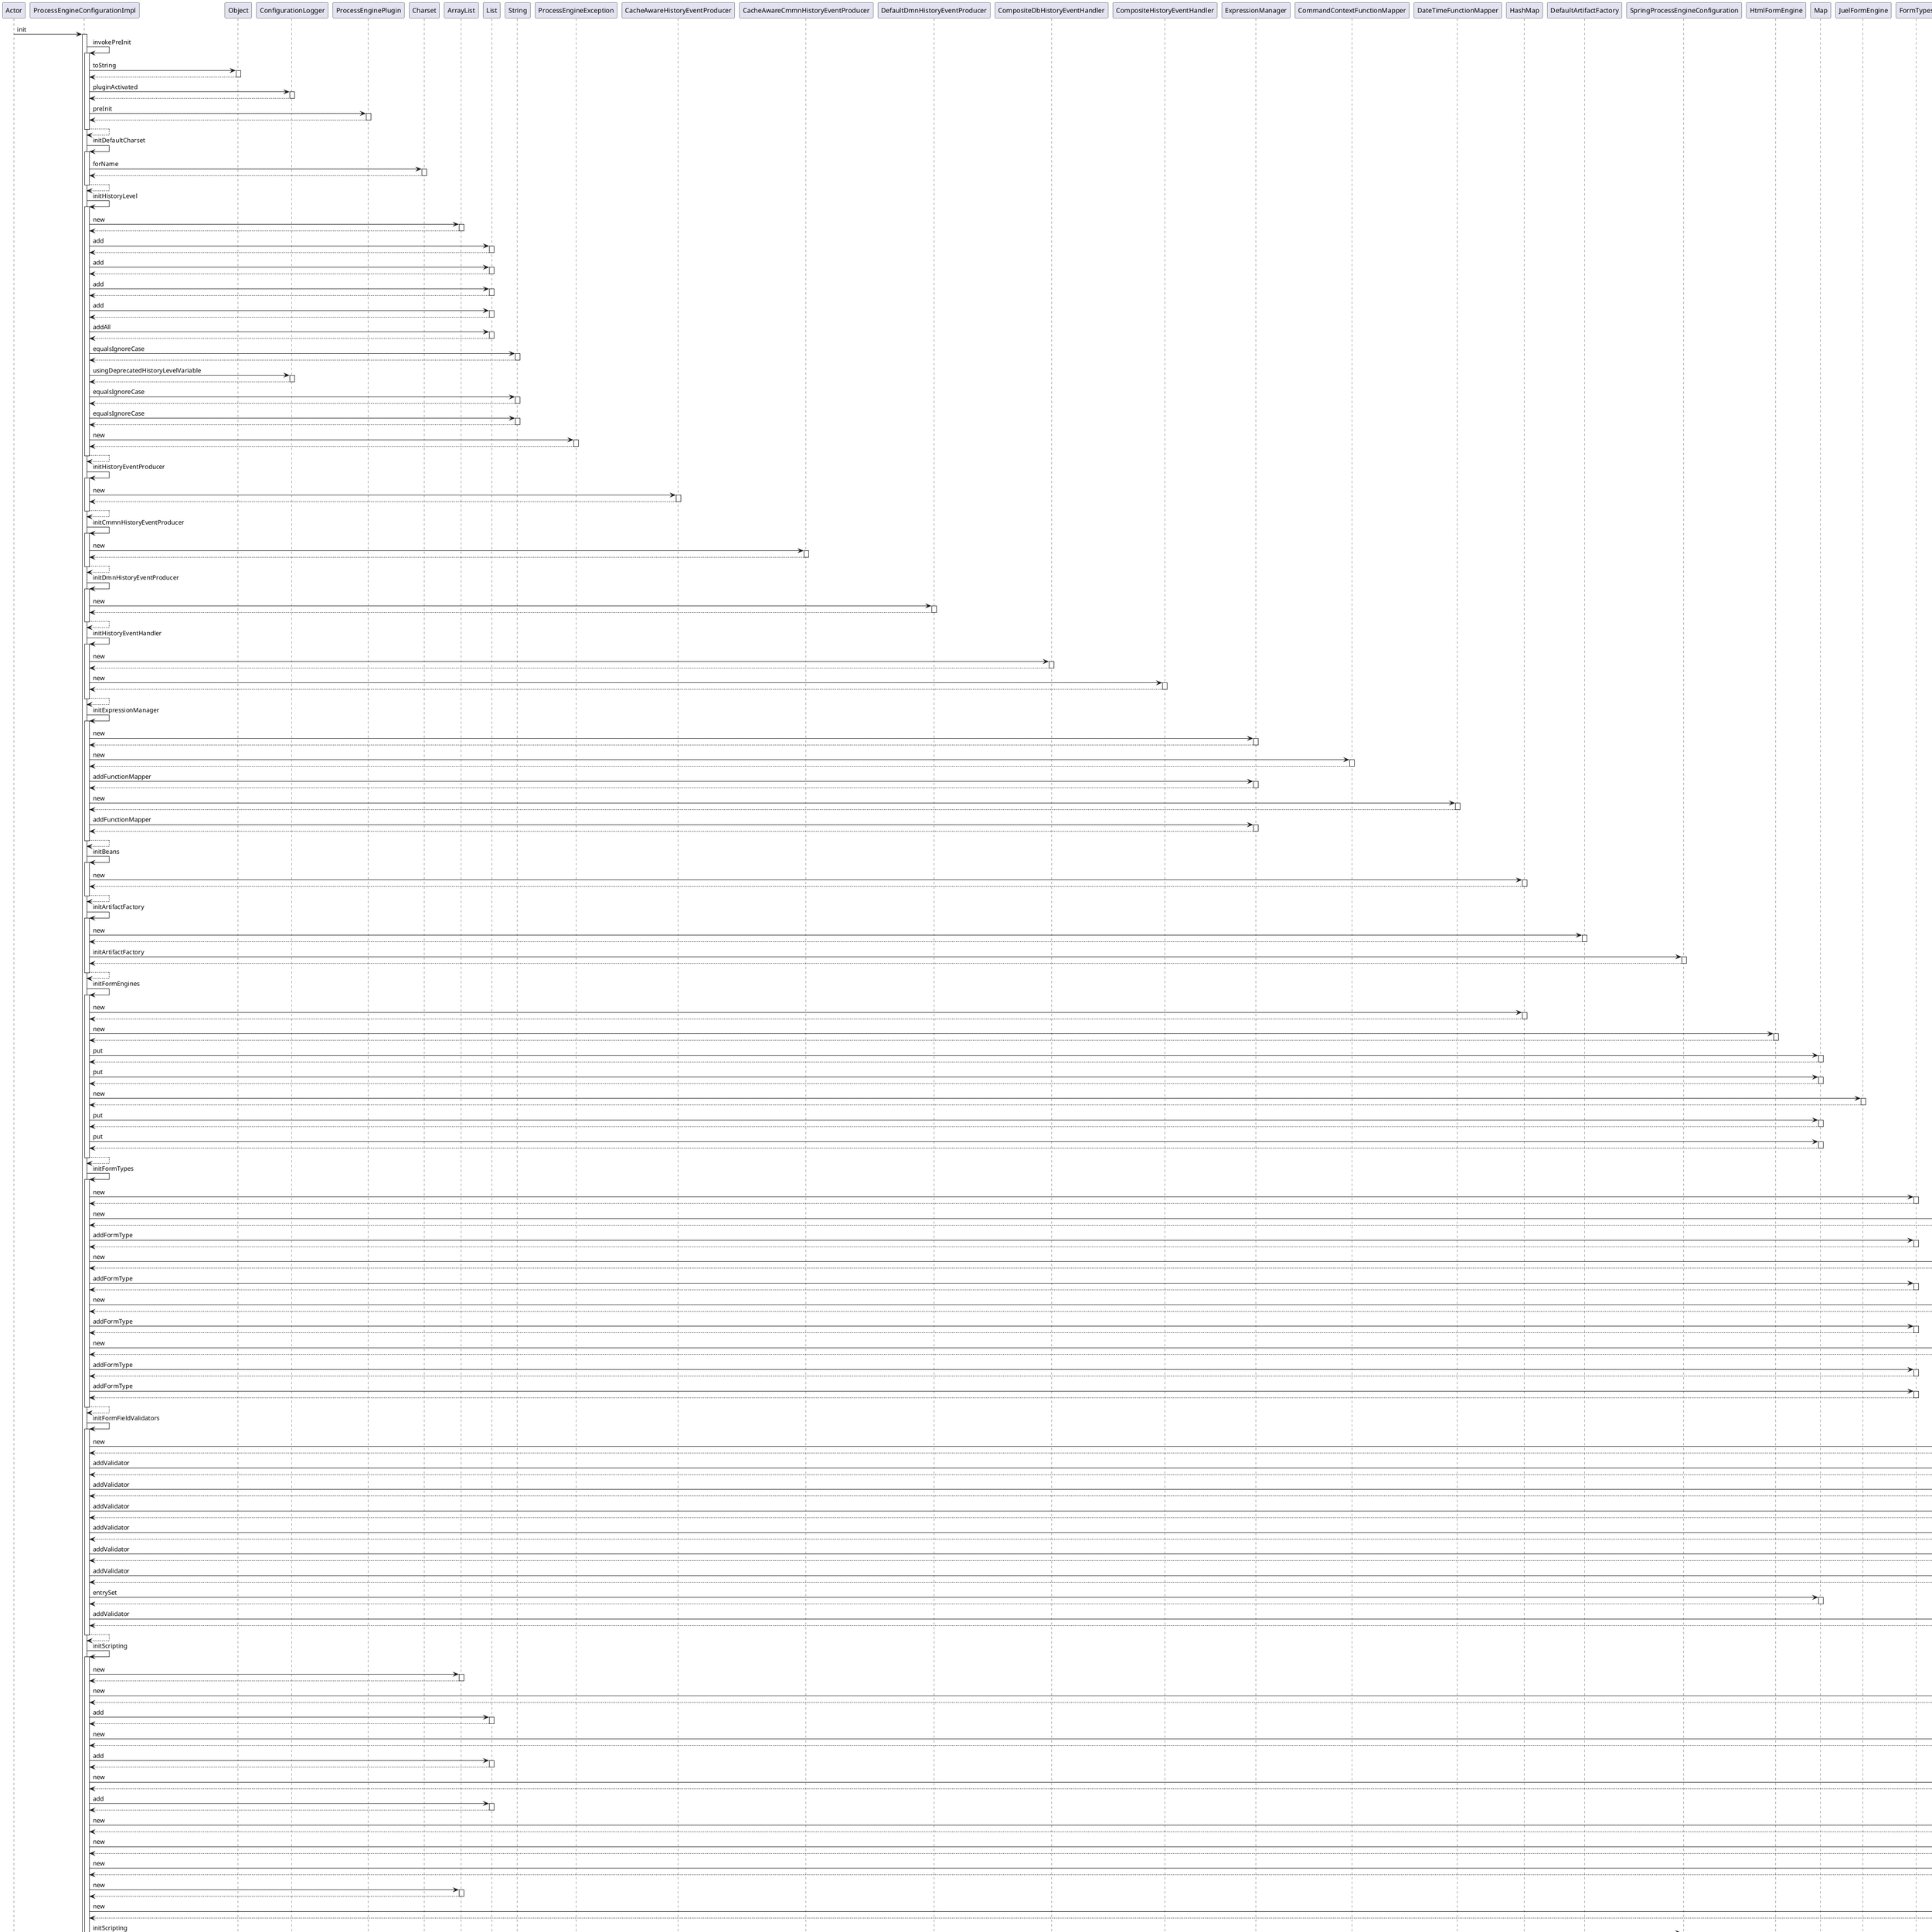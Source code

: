 @startuml
participant Actor
Actor -> ProcessEngineConfigurationImpl : init
activate ProcessEngineConfigurationImpl
ProcessEngineConfigurationImpl -> ProcessEngineConfigurationImpl : invokePreInit
activate ProcessEngineConfigurationImpl
ProcessEngineConfigurationImpl -> Object : toString
activate Object
Object --> ProcessEngineConfigurationImpl
deactivate Object
ProcessEngineConfigurationImpl -> ConfigurationLogger : pluginActivated
activate ConfigurationLogger
ConfigurationLogger --> ProcessEngineConfigurationImpl
deactivate ConfigurationLogger
ProcessEngineConfigurationImpl -> ProcessEnginePlugin : preInit
activate ProcessEnginePlugin
ProcessEnginePlugin --> ProcessEngineConfigurationImpl
deactivate ProcessEnginePlugin
ProcessEngineConfigurationImpl --> ProcessEngineConfigurationImpl
deactivate ProcessEngineConfigurationImpl
ProcessEngineConfigurationImpl -> ProcessEngineConfigurationImpl : initDefaultCharset
activate ProcessEngineConfigurationImpl
ProcessEngineConfigurationImpl -> Charset : forName
activate Charset
Charset --> ProcessEngineConfigurationImpl
deactivate Charset
ProcessEngineConfigurationImpl --> ProcessEngineConfigurationImpl
deactivate ProcessEngineConfigurationImpl
ProcessEngineConfigurationImpl -> ProcessEngineConfigurationImpl : initHistoryLevel
activate ProcessEngineConfigurationImpl
ProcessEngineConfigurationImpl -> ArrayList : new
activate ArrayList
ArrayList --> ProcessEngineConfigurationImpl
deactivate ArrayList
ProcessEngineConfigurationImpl -> List : add
activate List
List --> ProcessEngineConfigurationImpl
deactivate List
ProcessEngineConfigurationImpl -> List : add
activate List
List --> ProcessEngineConfigurationImpl
deactivate List
ProcessEngineConfigurationImpl -> List : add
activate List
List --> ProcessEngineConfigurationImpl
deactivate List
ProcessEngineConfigurationImpl -> List : add
activate List
List --> ProcessEngineConfigurationImpl
deactivate List
ProcessEngineConfigurationImpl -> List : addAll
activate List
List --> ProcessEngineConfigurationImpl
deactivate List
ProcessEngineConfigurationImpl -> String : equalsIgnoreCase
activate String
String --> ProcessEngineConfigurationImpl
deactivate String
ProcessEngineConfigurationImpl -> ConfigurationLogger : usingDeprecatedHistoryLevelVariable
activate ConfigurationLogger
ConfigurationLogger --> ProcessEngineConfigurationImpl
deactivate ConfigurationLogger
ProcessEngineConfigurationImpl -> String : equalsIgnoreCase
activate String
String --> ProcessEngineConfigurationImpl
deactivate String
ProcessEngineConfigurationImpl -> String : equalsIgnoreCase
activate String
String --> ProcessEngineConfigurationImpl
deactivate String
ProcessEngineConfigurationImpl -> ProcessEngineException : new
activate ProcessEngineException
ProcessEngineException --> ProcessEngineConfigurationImpl
deactivate ProcessEngineException
ProcessEngineConfigurationImpl --> ProcessEngineConfigurationImpl
deactivate ProcessEngineConfigurationImpl
ProcessEngineConfigurationImpl -> ProcessEngineConfigurationImpl : initHistoryEventProducer
activate ProcessEngineConfigurationImpl
ProcessEngineConfigurationImpl -> CacheAwareHistoryEventProducer : new
activate CacheAwareHistoryEventProducer
CacheAwareHistoryEventProducer --> ProcessEngineConfigurationImpl
deactivate CacheAwareHistoryEventProducer
ProcessEngineConfigurationImpl --> ProcessEngineConfigurationImpl
deactivate ProcessEngineConfigurationImpl
ProcessEngineConfigurationImpl -> ProcessEngineConfigurationImpl : initCmmnHistoryEventProducer
activate ProcessEngineConfigurationImpl
ProcessEngineConfigurationImpl -> CacheAwareCmmnHistoryEventProducer : new
activate CacheAwareCmmnHistoryEventProducer
CacheAwareCmmnHistoryEventProducer --> ProcessEngineConfigurationImpl
deactivate CacheAwareCmmnHistoryEventProducer
ProcessEngineConfigurationImpl --> ProcessEngineConfigurationImpl
deactivate ProcessEngineConfigurationImpl
ProcessEngineConfigurationImpl -> ProcessEngineConfigurationImpl : initDmnHistoryEventProducer
activate ProcessEngineConfigurationImpl
ProcessEngineConfigurationImpl -> DefaultDmnHistoryEventProducer : new
activate DefaultDmnHistoryEventProducer
DefaultDmnHistoryEventProducer --> ProcessEngineConfigurationImpl
deactivate DefaultDmnHistoryEventProducer
ProcessEngineConfigurationImpl --> ProcessEngineConfigurationImpl
deactivate ProcessEngineConfigurationImpl
ProcessEngineConfigurationImpl -> ProcessEngineConfigurationImpl : initHistoryEventHandler
activate ProcessEngineConfigurationImpl
ProcessEngineConfigurationImpl -> CompositeDbHistoryEventHandler : new
activate CompositeDbHistoryEventHandler
CompositeDbHistoryEventHandler --> ProcessEngineConfigurationImpl
deactivate CompositeDbHistoryEventHandler
ProcessEngineConfigurationImpl -> CompositeHistoryEventHandler : new
activate CompositeHistoryEventHandler
CompositeHistoryEventHandler --> ProcessEngineConfigurationImpl
deactivate CompositeHistoryEventHandler
ProcessEngineConfigurationImpl --> ProcessEngineConfigurationImpl
deactivate ProcessEngineConfigurationImpl
ProcessEngineConfigurationImpl -> ProcessEngineConfigurationImpl : initExpressionManager
activate ProcessEngineConfigurationImpl
ProcessEngineConfigurationImpl -> ExpressionManager : new
activate ExpressionManager
ExpressionManager --> ProcessEngineConfigurationImpl
deactivate ExpressionManager
ProcessEngineConfigurationImpl -> CommandContextFunctionMapper : new
activate CommandContextFunctionMapper
CommandContextFunctionMapper --> ProcessEngineConfigurationImpl
deactivate CommandContextFunctionMapper
ProcessEngineConfigurationImpl -> ExpressionManager : addFunctionMapper
activate ExpressionManager
ExpressionManager --> ProcessEngineConfigurationImpl
deactivate ExpressionManager
ProcessEngineConfigurationImpl -> DateTimeFunctionMapper : new
activate DateTimeFunctionMapper
DateTimeFunctionMapper --> ProcessEngineConfigurationImpl
deactivate DateTimeFunctionMapper
ProcessEngineConfigurationImpl -> ExpressionManager : addFunctionMapper
activate ExpressionManager
ExpressionManager --> ProcessEngineConfigurationImpl
deactivate ExpressionManager
ProcessEngineConfigurationImpl --> ProcessEngineConfigurationImpl
deactivate ProcessEngineConfigurationImpl
ProcessEngineConfigurationImpl -> ProcessEngineConfigurationImpl : initBeans
activate ProcessEngineConfigurationImpl
ProcessEngineConfigurationImpl -> HashMap : new
activate HashMap
HashMap --> ProcessEngineConfigurationImpl
deactivate HashMap
ProcessEngineConfigurationImpl --> ProcessEngineConfigurationImpl
deactivate ProcessEngineConfigurationImpl
ProcessEngineConfigurationImpl -> ProcessEngineConfigurationImpl : initArtifactFactory
activate ProcessEngineConfigurationImpl
ProcessEngineConfigurationImpl -> DefaultArtifactFactory : new
activate DefaultArtifactFactory
DefaultArtifactFactory --> ProcessEngineConfigurationImpl
deactivate DefaultArtifactFactory
ProcessEngineConfigurationImpl -> SpringProcessEngineConfiguration : initArtifactFactory
activate SpringProcessEngineConfiguration
SpringProcessEngineConfiguration --> ProcessEngineConfigurationImpl
deactivate SpringProcessEngineConfiguration
ProcessEngineConfigurationImpl --> ProcessEngineConfigurationImpl
deactivate ProcessEngineConfigurationImpl
ProcessEngineConfigurationImpl -> ProcessEngineConfigurationImpl : initFormEngines
activate ProcessEngineConfigurationImpl
ProcessEngineConfigurationImpl -> HashMap : new
activate HashMap
HashMap --> ProcessEngineConfigurationImpl
deactivate HashMap
ProcessEngineConfigurationImpl -> HtmlFormEngine : new
activate HtmlFormEngine
HtmlFormEngine --> ProcessEngineConfigurationImpl
deactivate HtmlFormEngine
ProcessEngineConfigurationImpl -> Map : put
activate Map
Map --> ProcessEngineConfigurationImpl
deactivate Map
ProcessEngineConfigurationImpl -> Map : put
activate Map
Map --> ProcessEngineConfigurationImpl
deactivate Map
ProcessEngineConfigurationImpl -> JuelFormEngine : new
activate JuelFormEngine
JuelFormEngine --> ProcessEngineConfigurationImpl
deactivate JuelFormEngine
ProcessEngineConfigurationImpl -> Map : put
activate Map
Map --> ProcessEngineConfigurationImpl
deactivate Map
ProcessEngineConfigurationImpl -> Map : put
activate Map
Map --> ProcessEngineConfigurationImpl
deactivate Map
ProcessEngineConfigurationImpl --> ProcessEngineConfigurationImpl
deactivate ProcessEngineConfigurationImpl
ProcessEngineConfigurationImpl -> ProcessEngineConfigurationImpl : initFormTypes
activate ProcessEngineConfigurationImpl
ProcessEngineConfigurationImpl -> FormTypes : new
activate FormTypes
FormTypes --> ProcessEngineConfigurationImpl
deactivate FormTypes
ProcessEngineConfigurationImpl -> StringFormType : new
activate StringFormType
StringFormType --> ProcessEngineConfigurationImpl
deactivate StringFormType
ProcessEngineConfigurationImpl -> FormTypes : addFormType
activate FormTypes
FormTypes --> ProcessEngineConfigurationImpl
deactivate FormTypes
ProcessEngineConfigurationImpl -> LongFormType : new
activate LongFormType
LongFormType --> ProcessEngineConfigurationImpl
deactivate LongFormType
ProcessEngineConfigurationImpl -> FormTypes : addFormType
activate FormTypes
FormTypes --> ProcessEngineConfigurationImpl
deactivate FormTypes
ProcessEngineConfigurationImpl -> DateFormType : new
activate DateFormType
DateFormType --> ProcessEngineConfigurationImpl
deactivate DateFormType
ProcessEngineConfigurationImpl -> FormTypes : addFormType
activate FormTypes
FormTypes --> ProcessEngineConfigurationImpl
deactivate FormTypes
ProcessEngineConfigurationImpl -> BooleanFormType : new
activate BooleanFormType
BooleanFormType --> ProcessEngineConfigurationImpl
deactivate BooleanFormType
ProcessEngineConfigurationImpl -> FormTypes : addFormType
activate FormTypes
FormTypes --> ProcessEngineConfigurationImpl
deactivate FormTypes
ProcessEngineConfigurationImpl -> FormTypes : addFormType
activate FormTypes
FormTypes --> ProcessEngineConfigurationImpl
deactivate FormTypes
ProcessEngineConfigurationImpl --> ProcessEngineConfigurationImpl
deactivate ProcessEngineConfigurationImpl
ProcessEngineConfigurationImpl -> ProcessEngineConfigurationImpl : initFormFieldValidators
activate ProcessEngineConfigurationImpl
ProcessEngineConfigurationImpl -> FormValidators : new
activate FormValidators
FormValidators --> ProcessEngineConfigurationImpl
deactivate FormValidators
ProcessEngineConfigurationImpl -> FormValidators : addValidator
activate FormValidators
FormValidators --> ProcessEngineConfigurationImpl
deactivate FormValidators
ProcessEngineConfigurationImpl -> FormValidators : addValidator
activate FormValidators
FormValidators --> ProcessEngineConfigurationImpl
deactivate FormValidators
ProcessEngineConfigurationImpl -> FormValidators : addValidator
activate FormValidators
FormValidators --> ProcessEngineConfigurationImpl
deactivate FormValidators
ProcessEngineConfigurationImpl -> FormValidators : addValidator
activate FormValidators
FormValidators --> ProcessEngineConfigurationImpl
deactivate FormValidators
ProcessEngineConfigurationImpl -> FormValidators : addValidator
activate FormValidators
FormValidators --> ProcessEngineConfigurationImpl
deactivate FormValidators
ProcessEngineConfigurationImpl -> FormValidators : addValidator
activate FormValidators
FormValidators --> ProcessEngineConfigurationImpl
deactivate FormValidators
ProcessEngineConfigurationImpl -> Map : entrySet
activate Map
Map --> ProcessEngineConfigurationImpl
deactivate Map
ProcessEngineConfigurationImpl -> FormValidators : addValidator
activate FormValidators
FormValidators --> ProcessEngineConfigurationImpl
deactivate FormValidators
ProcessEngineConfigurationImpl --> ProcessEngineConfigurationImpl
deactivate ProcessEngineConfigurationImpl
ProcessEngineConfigurationImpl -> ProcessEngineConfigurationImpl : initScripting
activate ProcessEngineConfigurationImpl
ProcessEngineConfigurationImpl -> ArrayList : new
activate ArrayList
ArrayList --> ProcessEngineConfigurationImpl
deactivate ArrayList
ProcessEngineConfigurationImpl -> MocksResolverFactory : new
activate MocksResolverFactory
MocksResolverFactory --> ProcessEngineConfigurationImpl
deactivate MocksResolverFactory
ProcessEngineConfigurationImpl -> List : add
activate List
List --> ProcessEngineConfigurationImpl
deactivate List
ProcessEngineConfigurationImpl -> VariableScopeResolverFactory : new
activate VariableScopeResolverFactory
VariableScopeResolverFactory --> ProcessEngineConfigurationImpl
deactivate VariableScopeResolverFactory
ProcessEngineConfigurationImpl -> List : add
activate List
List --> ProcessEngineConfigurationImpl
deactivate List
ProcessEngineConfigurationImpl -> BeansResolverFactory : new
activate BeansResolverFactory
BeansResolverFactory --> ProcessEngineConfigurationImpl
deactivate BeansResolverFactory
ProcessEngineConfigurationImpl -> List : add
activate List
List --> ProcessEngineConfigurationImpl
deactivate List
ProcessEngineConfigurationImpl -> ScriptBindingsFactory : new
activate ScriptBindingsFactory
ScriptBindingsFactory --> ProcessEngineConfigurationImpl
deactivate ScriptBindingsFactory
ProcessEngineConfigurationImpl -> ScriptingEngines : new
activate ScriptingEngines
ScriptingEngines --> ProcessEngineConfigurationImpl
deactivate ScriptingEngines
ProcessEngineConfigurationImpl -> ScriptFactory : new
activate ScriptFactory
ScriptFactory --> ProcessEngineConfigurationImpl
deactivate ScriptFactory
ProcessEngineConfigurationImpl -> ArrayList : new
activate ArrayList
ArrayList --> ProcessEngineConfigurationImpl
deactivate ArrayList
ProcessEngineConfigurationImpl -> ScriptingEnvironment : new
activate ScriptingEnvironment
ScriptingEnvironment --> ProcessEngineConfigurationImpl
deactivate ScriptingEnvironment
ProcessEngineConfigurationImpl -> SpringProcessEngineConfiguration : initScripting
activate SpringProcessEngineConfiguration
SpringProcessEngineConfiguration --> ProcessEngineConfigurationImpl
deactivate SpringProcessEngineConfiguration
ProcessEngineConfigurationImpl --> ProcessEngineConfigurationImpl
deactivate ProcessEngineConfigurationImpl
ProcessEngineConfigurationImpl -> ProcessEngineConfigurationImpl : initDmnEngine
activate ProcessEngineConfigurationImpl
ProcessEngineConfigurationImpl -> DmnEngineConfiguration : createDefaultDmnEngineConfiguration
activate DmnEngineConfiguration
DmnEngineConfiguration --> ProcessEngineConfigurationImpl
deactivate DmnEngineConfiguration
ProcessEngineConfigurationImpl -> DmnEngineConfigurationBuilder : dmnHistoryEventProducer
activate DmnEngineConfigurationBuilder
DmnEngineConfigurationBuilder --> ProcessEngineConfigurationImpl
deactivate DmnEngineConfigurationBuilder
ProcessEngineConfigurationImpl -> DmnEngineConfigurationBuilder : scriptEngineResolver
activate DmnEngineConfigurationBuilder
DmnEngineConfigurationBuilder --> ProcessEngineConfigurationImpl
deactivate DmnEngineConfigurationBuilder
ProcessEngineConfigurationImpl -> DmnEngineConfigurationBuilder : expressionManager
activate DmnEngineConfigurationBuilder
DmnEngineConfigurationBuilder --> ProcessEngineConfigurationImpl
deactivate DmnEngineConfigurationBuilder
ProcessEngineConfigurationImpl -> DmnEngineConfigurationBuilder : feelCustomFunctionProviders
activate DmnEngineConfigurationBuilder
DmnEngineConfigurationBuilder --> ProcessEngineConfigurationImpl
deactivate DmnEngineConfigurationBuilder
ProcessEngineConfigurationImpl -> DmnEngineConfigurationBuilder : enableFeelLegacyBehavior
activate DmnEngineConfigurationBuilder
DmnEngineConfigurationBuilder --> ProcessEngineConfigurationImpl
deactivate DmnEngineConfigurationBuilder
ProcessEngineConfigurationImpl -> DmnEngineConfigurationBuilder : build
activate DmnEngineConfigurationBuilder
DmnEngineConfigurationBuilder --> ProcessEngineConfigurationImpl
deactivate DmnEngineConfigurationBuilder
ProcessEngineConfigurationImpl -> DefaultDmnEngineConfiguration : buildEngine
activate DefaultDmnEngineConfiguration
DefaultDmnEngineConfiguration --> ProcessEngineConfigurationImpl
deactivate DefaultDmnEngineConfiguration
ProcessEngineConfigurationImpl --> ProcessEngineConfigurationImpl
deactivate ProcessEngineConfigurationImpl
ProcessEngineConfigurationImpl -> ProcessEngineConfigurationImpl : initBusinessCalendarManager
activate ProcessEngineConfigurationImpl
ProcessEngineConfigurationImpl -> MapBusinessCalendarManager : new
activate MapBusinessCalendarManager
MapBusinessCalendarManager --> ProcessEngineConfigurationImpl
deactivate MapBusinessCalendarManager
ProcessEngineConfigurationImpl -> DurationBusinessCalendar : new
activate DurationBusinessCalendar
DurationBusinessCalendar --> ProcessEngineConfigurationImpl
deactivate DurationBusinessCalendar
ProcessEngineConfigurationImpl -> MapBusinessCalendarManager : addBusinessCalendar
activate MapBusinessCalendarManager
MapBusinessCalendarManager --> ProcessEngineConfigurationImpl
deactivate MapBusinessCalendarManager
ProcessEngineConfigurationImpl -> DueDateBusinessCalendar : new
activate DueDateBusinessCalendar
DueDateBusinessCalendar --> ProcessEngineConfigurationImpl
deactivate DueDateBusinessCalendar
ProcessEngineConfigurationImpl -> MapBusinessCalendarManager : addBusinessCalendar
activate MapBusinessCalendarManager
MapBusinessCalendarManager --> ProcessEngineConfigurationImpl
deactivate MapBusinessCalendarManager
ProcessEngineConfigurationImpl -> CycleBusinessCalendar : new
activate CycleBusinessCalendar
CycleBusinessCalendar --> ProcessEngineConfigurationImpl
deactivate CycleBusinessCalendar
ProcessEngineConfigurationImpl -> MapBusinessCalendarManager : addBusinessCalendar
activate MapBusinessCalendarManager
MapBusinessCalendarManager --> ProcessEngineConfigurationImpl
deactivate MapBusinessCalendarManager
ProcessEngineConfigurationImpl --> ProcessEngineConfigurationImpl
deactivate ProcessEngineConfigurationImpl
ProcessEngineConfigurationImpl -> ProcessEngineConfigurationImpl : initCommandContextFactory
activate ProcessEngineConfigurationImpl
ProcessEngineConfigurationImpl -> CommandContextFactory : new
activate CommandContextFactory
CommandContextFactory --> ProcessEngineConfigurationImpl
deactivate CommandContextFactory
ProcessEngineConfigurationImpl --> ProcessEngineConfigurationImpl
deactivate ProcessEngineConfigurationImpl
ProcessEngineConfigurationImpl -> ProcessEngineConfigurationImpl : initTransactionContextFactory
activate ProcessEngineConfigurationImpl
ProcessEngineConfigurationImpl -> StandaloneTransactionContextFactory : new
activate StandaloneTransactionContextFactory
StandaloneTransactionContextFactory --> ProcessEngineConfigurationImpl
deactivate StandaloneTransactionContextFactory
ProcessEngineConfigurationImpl --> ProcessEngineConfigurationImpl
deactivate ProcessEngineConfigurationImpl
ProcessEngineConfigurationImpl -> ProcessEngineConfigurationImpl : initDataSource
activate ProcessEngineConfigurationImpl
ProcessEngineConfigurationImpl -> InitialContext : lookup
activate InitialContext
InitialContext --> ProcessEngineConfigurationImpl
deactivate InitialContext
ProcessEngineConfigurationImpl -> ProcessEngineException : new
activate ProcessEngineException
ProcessEngineException --> ProcessEngineConfigurationImpl
deactivate ProcessEngineException
ProcessEngineConfigurationImpl -> ProcessEngineException : new
activate ProcessEngineException
ProcessEngineException --> ProcessEngineConfigurationImpl
deactivate ProcessEngineException
ProcessEngineConfigurationImpl -> PooledDataSource : new
activate PooledDataSource
PooledDataSource --> ProcessEngineConfigurationImpl
deactivate PooledDataSource
ProcessEngineConfigurationImpl -> PooledDataSource : forceCloseAll
activate PooledDataSource
PooledDataSource --> ProcessEngineConfigurationImpl
deactivate PooledDataSource
ProcessEngineConfigurationImpl -> ProcessEngineConfigurationImpl : initDatabaseType
activate ProcessEngineConfigurationImpl
ProcessEngineConfigurationImpl -> String : equals
activate String
String --> ProcessEngineConfigurationImpl
deactivate String
ProcessEngineConfigurationImpl -> ProcessEngineConfigurationImpl : checkForMariaDb
activate ProcessEngineConfigurationImpl
ProcessEngineConfigurationImpl -> String : toLowerCase
activate String
String --> ProcessEngineConfigurationImpl
deactivate String
ProcessEngineConfigurationImpl -> String : contains
activate String
String --> ProcessEngineConfigurationImpl
deactivate String
ProcessEngineConfigurationImpl -> String : toLowerCase
activate String
String --> ProcessEngineConfigurationImpl
deactivate String
ProcessEngineConfigurationImpl -> String : contains
activate String
String --> ProcessEngineConfigurationImpl
deactivate String
ProcessEngineConfigurationImpl -> String : toLowerCase
activate String
String --> ProcessEngineConfigurationImpl
deactivate String
ProcessEngineConfigurationImpl -> String : contains
activate String
String --> ProcessEngineConfigurationImpl
deactivate String
ProcessEngineConfigurationImpl --> ProcessEngineConfigurationImpl
deactivate ProcessEngineConfigurationImpl
ProcessEngineConfigurationImpl -> String : equals
activate String
String --> ProcessEngineConfigurationImpl
deactivate String
ProcessEngineConfigurationImpl -> ProcessEngineConfigurationImpl : checkForCrdb
activate ProcessEngineConfigurationImpl
ProcessEngineConfigurationImpl -> Connection : prepareStatement
activate Connection
Connection --> ProcessEngineConfigurationImpl
deactivate Connection
ProcessEngineConfigurationImpl -> PreparedStatement : executeQuery
activate PreparedStatement
PreparedStatement --> ProcessEngineConfigurationImpl
deactivate PreparedStatement
ProcessEngineConfigurationImpl -> ResultSet : next
activate ResultSet
ResultSet --> ProcessEngineConfigurationImpl
deactivate ResultSet
ProcessEngineConfigurationImpl -> ResultSet : getString
activate ResultSet
ResultSet --> ProcessEngineConfigurationImpl
deactivate ResultSet
ProcessEngineConfigurationImpl -> String : toLowerCase
activate String
String --> ProcessEngineConfigurationImpl
deactivate String
ProcessEngineConfigurationImpl -> String : contains
activate String
String --> ProcessEngineConfigurationImpl
deactivate String
ProcessEngineConfigurationImpl --> ProcessEngineConfigurationImpl
deactivate ProcessEngineConfigurationImpl
ProcessEngineConfigurationImpl -> ConfigurationLogger : debugDatabaseproductName
activate ConfigurationLogger
ConfigurationLogger --> ProcessEngineConfigurationImpl
deactivate ConfigurationLogger
ProcessEngineConfigurationImpl -> Properties : getProperty
activate Properties
Properties --> ProcessEngineConfigurationImpl
deactivate Properties
ProcessEngineConfigurationImpl -> EnsureUtil : ensureNotNull
activate EnsureUtil
EnsureUtil --> ProcessEngineConfigurationImpl
deactivate EnsureUtil
ProcessEngineConfigurationImpl -> ConfigurationLogger : debugDatabaseType
activate ConfigurationLogger
ConfigurationLogger --> ProcessEngineConfigurationImpl
deactivate ConfigurationLogger
ProcessEngineConfigurationImpl -> ProcessEngineConfigurationImpl : initDatabaseVendorAndVersion
activate ProcessEngineConfigurationImpl
ProcessEngineConfigurationImpl --> ProcessEngineConfigurationImpl
deactivate ProcessEngineConfigurationImpl
ProcessEngineConfigurationImpl -> ConfigurationLogger : databaseConnectionAccessException
activate ConfigurationLogger
ConfigurationLogger --> ProcessEngineConfigurationImpl
deactivate ConfigurationLogger
ProcessEngineConfigurationImpl -> Connection : close
activate Connection
Connection --> ProcessEngineConfigurationImpl
deactivate Connection
ProcessEngineConfigurationImpl -> ConfigurationLogger : databaseConnectionCloseException
activate ConfigurationLogger
ConfigurationLogger --> ProcessEngineConfigurationImpl
deactivate ConfigurationLogger
ProcessEngineConfigurationImpl --> ProcessEngineConfigurationImpl
deactivate ProcessEngineConfigurationImpl
ProcessEngineConfigurationImpl --> ProcessEngineConfigurationImpl
deactivate ProcessEngineConfigurationImpl
ProcessEngineConfigurationImpl -> ProcessEngineConfigurationImpl : initCommandExecutors
activate ProcessEngineConfigurationImpl
ProcessEngineConfigurationImpl -> ProcessEngineConfigurationImpl : initActualCommandExecutor
activate ProcessEngineConfigurationImpl
ProcessEngineConfigurationImpl -> CommandExecutorImpl : new
activate CommandExecutorImpl
CommandExecutorImpl --> ProcessEngineConfigurationImpl
deactivate CommandExecutorImpl
ProcessEngineConfigurationImpl --> ProcessEngineConfigurationImpl
deactivate ProcessEngineConfigurationImpl
ProcessEngineConfigurationImpl -> ProcessEngineConfigurationImpl : initCommandInterceptorsTxRequired
activate ProcessEngineConfigurationImpl
ProcessEngineConfigurationImpl -> ArrayList : new
activate ArrayList
ArrayList --> ProcessEngineConfigurationImpl
deactivate ArrayList
ProcessEngineConfigurationImpl -> ArrayList : new
activate ArrayList
ArrayList --> ProcessEngineConfigurationImpl
deactivate ArrayList
ProcessEngineConfigurationImpl -> List : addAll
activate List
List --> ProcessEngineConfigurationImpl
deactivate List
ProcessEngineConfigurationImpl -> List : addAll
activate List
List --> ProcessEngineConfigurationImpl
deactivate List
ProcessEngineConfigurationImpl -> List : add
activate List
List --> ProcessEngineConfigurationImpl
deactivate List
ProcessEngineConfigurationImpl --> ProcessEngineConfigurationImpl
deactivate ProcessEngineConfigurationImpl
ProcessEngineConfigurationImpl -> ProcessEngineConfigurationImpl : initCommandExecutorTxRequired
activate ProcessEngineConfigurationImpl
ProcessEngineConfigurationImpl -> ProcessEngineConfigurationImpl : initInterceptorChain
activate ProcessEngineConfigurationImpl
ProcessEngineConfigurationImpl -> ProcessEngineException : new
activate ProcessEngineException
ProcessEngineException --> ProcessEngineConfigurationImpl
deactivate ProcessEngineException
ProcessEngineConfigurationImpl -> List : size
activate List
List --> ProcessEngineConfigurationImpl
deactivate List
ProcessEngineConfigurationImpl -> List : get
activate List
List --> ProcessEngineConfigurationImpl
deactivate List
ProcessEngineConfigurationImpl -> List : get
activate List
List --> ProcessEngineConfigurationImpl
deactivate List
ProcessEngineConfigurationImpl -> List : get
activate List
List --> ProcessEngineConfigurationImpl
deactivate List
ProcessEngineConfigurationImpl --> ProcessEngineConfigurationImpl
deactivate ProcessEngineConfigurationImpl
ProcessEngineConfigurationImpl --> ProcessEngineConfigurationImpl
deactivate ProcessEngineConfigurationImpl
ProcessEngineConfigurationImpl -> ProcessEngineConfigurationImpl : initCommandInterceptorsTxRequiresNew
activate ProcessEngineConfigurationImpl
ProcessEngineConfigurationImpl -> ArrayList : new
activate ArrayList
ArrayList --> ProcessEngineConfigurationImpl
deactivate ArrayList
ProcessEngineConfigurationImpl -> ArrayList : new
activate ArrayList
ArrayList --> ProcessEngineConfigurationImpl
deactivate ArrayList
ProcessEngineConfigurationImpl -> List : addAll
activate List
List --> ProcessEngineConfigurationImpl
deactivate List
ProcessEngineConfigurationImpl -> List : addAll
activate List
List --> ProcessEngineConfigurationImpl
deactivate List
ProcessEngineConfigurationImpl -> List : add
activate List
List --> ProcessEngineConfigurationImpl
deactivate List
ProcessEngineConfigurationImpl --> ProcessEngineConfigurationImpl
deactivate ProcessEngineConfigurationImpl
ProcessEngineConfigurationImpl -> ProcessEngineConfigurationImpl : initCommandExecutorTxRequiresNew
activate ProcessEngineConfigurationImpl
ProcessEngineConfigurationImpl -> ProcessEngineConfigurationImpl : initInterceptorChain
activate ProcessEngineConfigurationImpl
ProcessEngineConfigurationImpl -> ProcessEngineException : new
activate ProcessEngineException
ProcessEngineException --> ProcessEngineConfigurationImpl
deactivate ProcessEngineException
ProcessEngineConfigurationImpl -> List : size
activate List
List --> ProcessEngineConfigurationImpl
deactivate List
ProcessEngineConfigurationImpl -> List : get
activate List
List --> ProcessEngineConfigurationImpl
deactivate List
ProcessEngineConfigurationImpl -> List : get
activate List
List --> ProcessEngineConfigurationImpl
deactivate List
ProcessEngineConfigurationImpl -> List : get
activate List
List --> ProcessEngineConfigurationImpl
deactivate List
ProcessEngineConfigurationImpl --> ProcessEngineConfigurationImpl
deactivate ProcessEngineConfigurationImpl
ProcessEngineConfigurationImpl --> ProcessEngineConfigurationImpl
deactivate ProcessEngineConfigurationImpl
ProcessEngineConfigurationImpl -> ProcessEngineConfigurationImpl : initCommandExecutorDbSchemaOperations
activate ProcessEngineConfigurationImpl
ProcessEngineConfigurationImpl -> JtaProcessEngineConfiguration : initCommandExecutorDbSchemaOperations
activate JtaProcessEngineConfiguration
JtaProcessEngineConfiguration --> ProcessEngineConfigurationImpl
deactivate JtaProcessEngineConfiguration
ProcessEngineConfigurationImpl --> ProcessEngineConfigurationImpl
deactivate ProcessEngineConfigurationImpl
ProcessEngineConfigurationImpl --> ProcessEngineConfigurationImpl
deactivate ProcessEngineConfigurationImpl
ProcessEngineConfigurationImpl -> ProcessEngineConfigurationImpl : initServices
activate ProcessEngineConfigurationImpl
ProcessEngineConfigurationImpl -> ProcessEngineConfigurationImpl : initService
activate ProcessEngineConfigurationImpl
ProcessEngineConfigurationImpl --> ProcessEngineConfigurationImpl
deactivate ProcessEngineConfigurationImpl
ProcessEngineConfigurationImpl -> ProcessEngineConfigurationImpl : initService
activate ProcessEngineConfigurationImpl
ProcessEngineConfigurationImpl --> ProcessEngineConfigurationImpl
deactivate ProcessEngineConfigurationImpl
ProcessEngineConfigurationImpl -> ProcessEngineConfigurationImpl : initService
activate ProcessEngineConfigurationImpl
ProcessEngineConfigurationImpl --> ProcessEngineConfigurationImpl
deactivate ProcessEngineConfigurationImpl
ProcessEngineConfigurationImpl -> ProcessEngineConfigurationImpl : initService
activate ProcessEngineConfigurationImpl
ProcessEngineConfigurationImpl --> ProcessEngineConfigurationImpl
deactivate ProcessEngineConfigurationImpl
ProcessEngineConfigurationImpl -> ProcessEngineConfigurationImpl : initService
activate ProcessEngineConfigurationImpl
ProcessEngineConfigurationImpl --> ProcessEngineConfigurationImpl
deactivate ProcessEngineConfigurationImpl
ProcessEngineConfigurationImpl -> ProcessEngineConfigurationImpl : initService
activate ProcessEngineConfigurationImpl
ProcessEngineConfigurationImpl --> ProcessEngineConfigurationImpl
deactivate ProcessEngineConfigurationImpl
ProcessEngineConfigurationImpl -> ProcessEngineConfigurationImpl : initService
activate ProcessEngineConfigurationImpl
ProcessEngineConfigurationImpl --> ProcessEngineConfigurationImpl
deactivate ProcessEngineConfigurationImpl
ProcessEngineConfigurationImpl -> ProcessEngineConfigurationImpl : initService
activate ProcessEngineConfigurationImpl
ProcessEngineConfigurationImpl --> ProcessEngineConfigurationImpl
deactivate ProcessEngineConfigurationImpl
ProcessEngineConfigurationImpl -> ProcessEngineConfigurationImpl : initService
activate ProcessEngineConfigurationImpl
ProcessEngineConfigurationImpl --> ProcessEngineConfigurationImpl
deactivate ProcessEngineConfigurationImpl
ProcessEngineConfigurationImpl -> ProcessEngineConfigurationImpl : initService
activate ProcessEngineConfigurationImpl
ProcessEngineConfigurationImpl --> ProcessEngineConfigurationImpl
deactivate ProcessEngineConfigurationImpl
ProcessEngineConfigurationImpl -> ProcessEngineConfigurationImpl : initService
activate ProcessEngineConfigurationImpl
ProcessEngineConfigurationImpl --> ProcessEngineConfigurationImpl
deactivate ProcessEngineConfigurationImpl
ProcessEngineConfigurationImpl -> ProcessEngineConfigurationImpl : initService
activate ProcessEngineConfigurationImpl
ProcessEngineConfigurationImpl --> ProcessEngineConfigurationImpl
deactivate ProcessEngineConfigurationImpl
ProcessEngineConfigurationImpl -> ProcessEngineConfigurationImpl : initService
activate ProcessEngineConfigurationImpl
ProcessEngineConfigurationImpl --> ProcessEngineConfigurationImpl
deactivate ProcessEngineConfigurationImpl
ProcessEngineConfigurationImpl --> ProcessEngineConfigurationImpl
deactivate ProcessEngineConfigurationImpl
ProcessEngineConfigurationImpl -> ProcessEngineConfigurationImpl : initIdGenerator
activate ProcessEngineConfigurationImpl
ProcessEngineConfigurationImpl -> StandaloneProcessEngineConfiguration : new
activate StandaloneProcessEngineConfiguration
StandaloneProcessEngineConfiguration --> ProcessEngineConfigurationImpl
deactivate StandaloneProcessEngineConfiguration
ProcessEngineConfigurationImpl -> ProcessEngineConfigurationImpl : init
activate ProcessEngineConfigurationImpl
ProcessEngineConfigurationImpl --> ProcessEngineConfigurationImpl
deactivate ProcessEngineConfigurationImpl
ProcessEngineConfigurationImpl -> StandaloneProcessEngineConfiguration : new
activate StandaloneProcessEngineConfiguration
StandaloneProcessEngineConfiguration --> ProcessEngineConfigurationImpl
deactivate StandaloneProcessEngineConfiguration
ProcessEngineConfigurationImpl -> ProcessEngineConfigurationImpl : init
activate ProcessEngineConfigurationImpl
ProcessEngineConfigurationImpl --> ProcessEngineConfigurationImpl
deactivate ProcessEngineConfigurationImpl
ProcessEngineConfigurationImpl -> DbIdGenerator : new
activate DbIdGenerator
DbIdGenerator --> ProcessEngineConfigurationImpl
deactivate DbIdGenerator
ProcessEngineConfigurationImpl --> ProcessEngineConfigurationImpl
deactivate ProcessEngineConfigurationImpl
ProcessEngineConfigurationImpl -> ProcessEngineConfigurationImpl : initFailedJobCommandFactory
activate ProcessEngineConfigurationImpl
ProcessEngineConfigurationImpl -> DefaultFailedJobCommandFactory : new
activate DefaultFailedJobCommandFactory
DefaultFailedJobCommandFactory --> ProcessEngineConfigurationImpl
deactivate DefaultFailedJobCommandFactory
ProcessEngineConfigurationImpl -> ArrayList : new
activate ArrayList
ArrayList --> ProcessEngineConfigurationImpl
deactivate ArrayList
ProcessEngineConfigurationImpl -> DefaultFailedJobParseListener : new
activate DefaultFailedJobParseListener
DefaultFailedJobParseListener --> ProcessEngineConfigurationImpl
deactivate DefaultFailedJobParseListener
ProcessEngineConfigurationImpl -> List : add
activate List
List --> ProcessEngineConfigurationImpl
deactivate List
ProcessEngineConfigurationImpl --> ProcessEngineConfigurationImpl
deactivate ProcessEngineConfigurationImpl
ProcessEngineConfigurationImpl -> ProcessEngineConfigurationImpl : initDeployers
activate ProcessEngineConfigurationImpl
ProcessEngineConfigurationImpl -> ArrayList : new
activate ArrayList
ArrayList --> ProcessEngineConfigurationImpl
deactivate ArrayList
ProcessEngineConfigurationImpl -> List : addAll
activate List
List --> ProcessEngineConfigurationImpl
deactivate List
ProcessEngineConfigurationImpl -> List : addAll
activate List
List --> ProcessEngineConfigurationImpl
deactivate List
ProcessEngineConfigurationImpl -> List : addAll
activate List
List --> ProcessEngineConfigurationImpl
deactivate List
ProcessEngineConfigurationImpl -> ArrayList : new
activate ArrayList
ArrayList --> ProcessEngineConfigurationImpl
deactivate ArrayList
ProcessEngineConfigurationImpl -> List : addAll
activate List
List --> ProcessEngineConfigurationImpl
deactivate List
ProcessEngineConfigurationImpl -> List : addAll
activate List
List --> ProcessEngineConfigurationImpl
deactivate List
ProcessEngineConfigurationImpl -> List : addAll
activate List
List --> ProcessEngineConfigurationImpl
deactivate List
ProcessEngineConfigurationImpl -> ProcessEngineConfigurationImpl : initCacheFactory
activate ProcessEngineConfigurationImpl
ProcessEngineConfigurationImpl -> DefaultCacheFactory : new
activate DefaultCacheFactory
DefaultCacheFactory --> ProcessEngineConfigurationImpl
deactivate DefaultCacheFactory
ProcessEngineConfigurationImpl --> ProcessEngineConfigurationImpl
deactivate ProcessEngineConfigurationImpl
ProcessEngineConfigurationImpl -> DeploymentCache : new
activate DeploymentCache
DeploymentCache --> ProcessEngineConfigurationImpl
deactivate DeploymentCache
ProcessEngineConfigurationImpl --> ProcessEngineConfigurationImpl
deactivate ProcessEngineConfigurationImpl
ProcessEngineConfigurationImpl -> ProcessEngineConfigurationImpl : initJobProvider
activate ProcessEngineConfigurationImpl
ProcessEngineConfigurationImpl -> DefaultJobPriorityProvider : new
activate DefaultJobPriorityProvider
DefaultJobPriorityProvider --> ProcessEngineConfigurationImpl
deactivate DefaultJobPriorityProvider
ProcessEngineConfigurationImpl --> ProcessEngineConfigurationImpl
deactivate ProcessEngineConfigurationImpl
ProcessEngineConfigurationImpl -> ProcessEngineConfigurationImpl : initExternalTaskPriorityProvider
activate ProcessEngineConfigurationImpl
ProcessEngineConfigurationImpl -> DefaultExternalTaskPriorityProvider : new
activate DefaultExternalTaskPriorityProvider
DefaultExternalTaskPriorityProvider --> ProcessEngineConfigurationImpl
deactivate DefaultExternalTaskPriorityProvider
ProcessEngineConfigurationImpl --> ProcessEngineConfigurationImpl
deactivate ProcessEngineConfigurationImpl
ProcessEngineConfigurationImpl -> ProcessEngineConfigurationImpl : initBatchHandlers
activate ProcessEngineConfigurationImpl
ProcessEngineConfigurationImpl -> HashMap : new
activate HashMap
HashMap --> ProcessEngineConfigurationImpl
deactivate HashMap
ProcessEngineConfigurationImpl -> MigrationBatchJobHandler : new
activate MigrationBatchJobHandler
MigrationBatchJobHandler --> ProcessEngineConfigurationImpl
deactivate MigrationBatchJobHandler
ProcessEngineConfigurationImpl -> Map : put
activate Map
Map --> ProcessEngineConfigurationImpl
deactivate Map
ProcessEngineConfigurationImpl -> ModificationBatchJobHandler : new
activate ModificationBatchJobHandler
ModificationBatchJobHandler --> ProcessEngineConfigurationImpl
deactivate ModificationBatchJobHandler
ProcessEngineConfigurationImpl -> Map : put
activate Map
Map --> ProcessEngineConfigurationImpl
deactivate Map
ProcessEngineConfigurationImpl -> DeleteProcessInstancesJobHandler : new
activate DeleteProcessInstancesJobHandler
DeleteProcessInstancesJobHandler --> ProcessEngineConfigurationImpl
deactivate DeleteProcessInstancesJobHandler
ProcessEngineConfigurationImpl -> Map : put
activate Map
Map --> ProcessEngineConfigurationImpl
deactivate Map
ProcessEngineConfigurationImpl -> DeleteHistoricProcessInstancesJobHandler : new
activate DeleteHistoricProcessInstancesJobHandler
DeleteHistoricProcessInstancesJobHandler --> ProcessEngineConfigurationImpl
deactivate DeleteHistoricProcessInstancesJobHandler
ProcessEngineConfigurationImpl -> Map : put
activate Map
Map --> ProcessEngineConfigurationImpl
deactivate Map
ProcessEngineConfigurationImpl -> SetJobRetriesJobHandler : new
activate SetJobRetriesJobHandler
SetJobRetriesJobHandler --> ProcessEngineConfigurationImpl
deactivate SetJobRetriesJobHandler
ProcessEngineConfigurationImpl -> Map : put
activate Map
Map --> ProcessEngineConfigurationImpl
deactivate Map
ProcessEngineConfigurationImpl -> SetExternalTaskRetriesJobHandler : new
activate SetExternalTaskRetriesJobHandler
SetExternalTaskRetriesJobHandler --> ProcessEngineConfigurationImpl
deactivate SetExternalTaskRetriesJobHandler
ProcessEngineConfigurationImpl -> Map : put
activate Map
Map --> ProcessEngineConfigurationImpl
deactivate Map
ProcessEngineConfigurationImpl -> RestartProcessInstancesJobHandler : new
activate RestartProcessInstancesJobHandler
RestartProcessInstancesJobHandler --> ProcessEngineConfigurationImpl
deactivate RestartProcessInstancesJobHandler
ProcessEngineConfigurationImpl -> Map : put
activate Map
Map --> ProcessEngineConfigurationImpl
deactivate Map
ProcessEngineConfigurationImpl -> UpdateProcessInstancesSuspendStateJobHandler : new
activate UpdateProcessInstancesSuspendStateJobHandler
UpdateProcessInstancesSuspendStateJobHandler --> ProcessEngineConfigurationImpl
deactivate UpdateProcessInstancesSuspendStateJobHandler
ProcessEngineConfigurationImpl -> Map : put
activate Map
Map --> ProcessEngineConfigurationImpl
deactivate Map
ProcessEngineConfigurationImpl -> DeleteHistoricDecisionInstancesJobHandler : new
activate DeleteHistoricDecisionInstancesJobHandler
DeleteHistoricDecisionInstancesJobHandler --> ProcessEngineConfigurationImpl
deactivate DeleteHistoricDecisionInstancesJobHandler
ProcessEngineConfigurationImpl -> Map : put
activate Map
Map --> ProcessEngineConfigurationImpl
deactivate Map
ProcessEngineConfigurationImpl -> ProcessSetRemovalTimeJobHandler : new
activate ProcessSetRemovalTimeJobHandler
ProcessSetRemovalTimeJobHandler --> ProcessEngineConfigurationImpl
deactivate ProcessSetRemovalTimeJobHandler
ProcessEngineConfigurationImpl -> Map : put
activate Map
Map --> ProcessEngineConfigurationImpl
deactivate Map
ProcessEngineConfigurationImpl -> DecisionSetRemovalTimeJobHandler : new
activate DecisionSetRemovalTimeJobHandler
DecisionSetRemovalTimeJobHandler --> ProcessEngineConfigurationImpl
deactivate DecisionSetRemovalTimeJobHandler
ProcessEngineConfigurationImpl -> Map : put
activate Map
Map --> ProcessEngineConfigurationImpl
deactivate Map
ProcessEngineConfigurationImpl -> BatchSetRemovalTimeJobHandler : new
activate BatchSetRemovalTimeJobHandler
BatchSetRemovalTimeJobHandler --> ProcessEngineConfigurationImpl
deactivate BatchSetRemovalTimeJobHandler
ProcessEngineConfigurationImpl -> Map : put
activate Map
Map --> ProcessEngineConfigurationImpl
deactivate Map
ProcessEngineConfigurationImpl -> BatchSetVariablesHandler : new
activate BatchSetVariablesHandler
BatchSetVariablesHandler --> ProcessEngineConfigurationImpl
deactivate BatchSetVariablesHandler
ProcessEngineConfigurationImpl -> Map : put
activate Map
Map --> ProcessEngineConfigurationImpl
deactivate Map
ProcessEngineConfigurationImpl -> Map : put
activate Map
Map --> ProcessEngineConfigurationImpl
deactivate Map
ProcessEngineConfigurationImpl --> ProcessEngineConfigurationImpl
deactivate ProcessEngineConfigurationImpl
ProcessEngineConfigurationImpl -> ProcessEngineConfigurationImpl : initJobExecutor
activate ProcessEngineConfigurationImpl
ProcessEngineConfigurationImpl -> DefaultJobExecutor : new
activate DefaultJobExecutor
DefaultJobExecutor --> ProcessEngineConfigurationImpl
deactivate DefaultJobExecutor
ProcessEngineConfigurationImpl -> HashMap : new
activate HashMap
HashMap --> ProcessEngineConfigurationImpl
deactivate HashMap
ProcessEngineConfigurationImpl -> TimerExecuteNestedActivityJobHandler : new
activate TimerExecuteNestedActivityJobHandler
TimerExecuteNestedActivityJobHandler --> ProcessEngineConfigurationImpl
deactivate TimerExecuteNestedActivityJobHandler
ProcessEngineConfigurationImpl -> Map : put
activate Map
Map --> ProcessEngineConfigurationImpl
deactivate Map
ProcessEngineConfigurationImpl -> TimerCatchIntermediateEventJobHandler : new
activate TimerCatchIntermediateEventJobHandler
TimerCatchIntermediateEventJobHandler --> ProcessEngineConfigurationImpl
deactivate TimerCatchIntermediateEventJobHandler
ProcessEngineConfigurationImpl -> Map : put
activate Map
Map --> ProcessEngineConfigurationImpl
deactivate Map
ProcessEngineConfigurationImpl -> TimerStartEventJobHandler : new
activate TimerStartEventJobHandler
TimerStartEventJobHandler --> ProcessEngineConfigurationImpl
deactivate TimerStartEventJobHandler
ProcessEngineConfigurationImpl -> Map : put
activate Map
Map --> ProcessEngineConfigurationImpl
deactivate Map
ProcessEngineConfigurationImpl -> TimerStartEventSubprocessJobHandler : new
activate TimerStartEventSubprocessJobHandler
TimerStartEventSubprocessJobHandler --> ProcessEngineConfigurationImpl
deactivate TimerStartEventSubprocessJobHandler
ProcessEngineConfigurationImpl -> Map : put
activate Map
Map --> ProcessEngineConfigurationImpl
deactivate Map
ProcessEngineConfigurationImpl -> AsyncContinuationJobHandler : new
activate AsyncContinuationJobHandler
AsyncContinuationJobHandler --> ProcessEngineConfigurationImpl
deactivate AsyncContinuationJobHandler
ProcessEngineConfigurationImpl -> Map : put
activate Map
Map --> ProcessEngineConfigurationImpl
deactivate Map
ProcessEngineConfigurationImpl -> ProcessEventJobHandler : new
activate ProcessEventJobHandler
ProcessEventJobHandler --> ProcessEngineConfigurationImpl
deactivate ProcessEventJobHandler
ProcessEngineConfigurationImpl -> Map : put
activate Map
Map --> ProcessEngineConfigurationImpl
deactivate Map
ProcessEngineConfigurationImpl -> TimerSuspendProcessDefinitionHandler : new
activate TimerSuspendProcessDefinitionHandler
TimerSuspendProcessDefinitionHandler --> ProcessEngineConfigurationImpl
deactivate TimerSuspendProcessDefinitionHandler
ProcessEngineConfigurationImpl -> Map : put
activate Map
Map --> ProcessEngineConfigurationImpl
deactivate Map
ProcessEngineConfigurationImpl -> TimerActivateProcessDefinitionHandler : new
activate TimerActivateProcessDefinitionHandler
TimerActivateProcessDefinitionHandler --> ProcessEngineConfigurationImpl
deactivate TimerActivateProcessDefinitionHandler
ProcessEngineConfigurationImpl -> Map : put
activate Map
Map --> ProcessEngineConfigurationImpl
deactivate Map
ProcessEngineConfigurationImpl -> TimerSuspendJobDefinitionHandler : new
activate TimerSuspendJobDefinitionHandler
TimerSuspendJobDefinitionHandler --> ProcessEngineConfigurationImpl
deactivate TimerSuspendJobDefinitionHandler
ProcessEngineConfigurationImpl -> Map : put
activate Map
Map --> ProcessEngineConfigurationImpl
deactivate Map
ProcessEngineConfigurationImpl -> TimerActivateJobDefinitionHandler : new
activate TimerActivateJobDefinitionHandler
TimerActivateJobDefinitionHandler --> ProcessEngineConfigurationImpl
deactivate TimerActivateJobDefinitionHandler
ProcessEngineConfigurationImpl -> Map : put
activate Map
Map --> ProcessEngineConfigurationImpl
deactivate Map
ProcessEngineConfigurationImpl -> TimerTaskListenerJobHandler : new
activate TimerTaskListenerJobHandler
TimerTaskListenerJobHandler --> ProcessEngineConfigurationImpl
deactivate TimerTaskListenerJobHandler
ProcessEngineConfigurationImpl -> Map : put
activate Map
Map --> ProcessEngineConfigurationImpl
deactivate Map
ProcessEngineConfigurationImpl -> BatchSeedJobHandler : new
activate BatchSeedJobHandler
BatchSeedJobHandler --> ProcessEngineConfigurationImpl
deactivate BatchSeedJobHandler
ProcessEngineConfigurationImpl -> Map : put
activate Map
Map --> ProcessEngineConfigurationImpl
deactivate Map
ProcessEngineConfigurationImpl -> BatchMonitorJobHandler : new
activate BatchMonitorJobHandler
BatchMonitorJobHandler --> ProcessEngineConfigurationImpl
deactivate BatchMonitorJobHandler
ProcessEngineConfigurationImpl -> Map : put
activate Map
Map --> ProcessEngineConfigurationImpl
deactivate Map
ProcessEngineConfigurationImpl -> HistoryCleanupJobHandler : new
activate HistoryCleanupJobHandler
HistoryCleanupJobHandler --> ProcessEngineConfigurationImpl
deactivate HistoryCleanupJobHandler
ProcessEngineConfigurationImpl -> Map : put
activate Map
Map --> ProcessEngineConfigurationImpl
deactivate Map
ProcessEngineConfigurationImpl -> Map : values
activate Map
Map --> ProcessEngineConfigurationImpl
deactivate Map
ProcessEngineConfigurationImpl -> Map : put
activate Map
Map --> ProcessEngineConfigurationImpl
deactivate Map
ProcessEngineConfigurationImpl -> Map : put
activate Map
Map --> ProcessEngineConfigurationImpl
deactivate Map
ProcessEngineConfigurationImpl -> NotifyAcquisitionRejectedJobsHandler : new
activate NotifyAcquisitionRejectedJobsHandler
NotifyAcquisitionRejectedJobsHandler --> ProcessEngineConfigurationImpl
deactivate NotifyAcquisitionRejectedJobsHandler
ProcessEngineConfigurationImpl --> ProcessEngineConfigurationImpl
deactivate ProcessEngineConfigurationImpl
ProcessEngineConfigurationImpl -> ProcessEngineConfigurationImpl : initTransactionFactory
activate ProcessEngineConfigurationImpl
ProcessEngineConfigurationImpl -> ManagedTransactionFactory : new
activate ManagedTransactionFactory
ManagedTransactionFactory --> ProcessEngineConfigurationImpl
deactivate ManagedTransactionFactory
ProcessEngineConfigurationImpl -> JdbcTransactionFactory : new
activate JdbcTransactionFactory
JdbcTransactionFactory --> ProcessEngineConfigurationImpl
deactivate JdbcTransactionFactory
ProcessEngineConfigurationImpl --> ProcessEngineConfigurationImpl
deactivate ProcessEngineConfigurationImpl
ProcessEngineConfigurationImpl -> ProcessEngineConfigurationImpl : initSqlSessionFactory
activate ProcessEngineConfigurationImpl
ProcessEngineConfigurationImpl -> Environment : new
activate Environment
Environment --> ProcessEngineConfigurationImpl
deactivate Environment
ProcessEngineConfigurationImpl -> InputStreamReader : new
activate InputStreamReader
InputStreamReader --> ProcessEngineConfigurationImpl
deactivate InputStreamReader
ProcessEngineConfigurationImpl -> Properties : new
activate Properties
Properties --> ProcessEngineConfigurationImpl
deactivate Properties
ProcessEngineConfigurationImpl -> Hashtable : put
activate Hashtable
Hashtable --> ProcessEngineConfigurationImpl
deactivate Hashtable
ProcessEngineConfigurationImpl -> Hashtable : put
activate Hashtable
Hashtable --> ProcessEngineConfigurationImpl
deactivate Hashtable
ProcessEngineConfigurationImpl -> ProcessEngineConfigurationImpl : initSqlSessionFactoryProperties
activate ProcessEngineConfigurationImpl
ProcessEngineConfigurationImpl -> Map : get
activate Map
Map --> ProcessEngineConfigurationImpl
deactivate Map
ProcessEngineConfigurationImpl -> Hashtable : put
activate Hashtable
Hashtable --> ProcessEngineConfigurationImpl
deactivate Hashtable
ProcessEngineConfigurationImpl -> Map : get
activate Map
Map --> ProcessEngineConfigurationImpl
deactivate Map
ProcessEngineConfigurationImpl -> Hashtable : put
activate Hashtable
Hashtable --> ProcessEngineConfigurationImpl
deactivate Hashtable
ProcessEngineConfigurationImpl -> Map : get
activate Map
Map --> ProcessEngineConfigurationImpl
deactivate Map
ProcessEngineConfigurationImpl -> Hashtable : put
activate Hashtable
Hashtable --> ProcessEngineConfigurationImpl
deactivate Hashtable
ProcessEngineConfigurationImpl -> Map : get
activate Map
Map --> ProcessEngineConfigurationImpl
deactivate Map
ProcessEngineConfigurationImpl -> Hashtable : put
activate Hashtable
Hashtable --> ProcessEngineConfigurationImpl
deactivate Hashtable
ProcessEngineConfigurationImpl -> Map : get
activate Map
Map --> ProcessEngineConfigurationImpl
deactivate Map
ProcessEngineConfigurationImpl -> Hashtable : put
activate Hashtable
Hashtable --> ProcessEngineConfigurationImpl
deactivate Hashtable
ProcessEngineConfigurationImpl -> Map : get
activate Map
Map --> ProcessEngineConfigurationImpl
deactivate Map
ProcessEngineConfigurationImpl -> Hashtable : put
activate Hashtable
Hashtable --> ProcessEngineConfigurationImpl
deactivate Hashtable
ProcessEngineConfigurationImpl -> Map : get
activate Map
Map --> ProcessEngineConfigurationImpl
deactivate Map
ProcessEngineConfigurationImpl -> Hashtable : put
activate Hashtable
Hashtable --> ProcessEngineConfigurationImpl
deactivate Hashtable
ProcessEngineConfigurationImpl -> Map : get
activate Map
Map --> ProcessEngineConfigurationImpl
deactivate Map
ProcessEngineConfigurationImpl -> Hashtable : put
activate Hashtable
Hashtable --> ProcessEngineConfigurationImpl
deactivate Hashtable
ProcessEngineConfigurationImpl -> Map : get
activate Map
Map --> ProcessEngineConfigurationImpl
deactivate Map
ProcessEngineConfigurationImpl -> Hashtable : put
activate Hashtable
Hashtable --> ProcessEngineConfigurationImpl
deactivate Hashtable
ProcessEngineConfigurationImpl -> Map : get
activate Map
Map --> ProcessEngineConfigurationImpl
deactivate Map
ProcessEngineConfigurationImpl -> Hashtable : put
activate Hashtable
Hashtable --> ProcessEngineConfigurationImpl
deactivate Hashtable
ProcessEngineConfigurationImpl -> Map : get
activate Map
Map --> ProcessEngineConfigurationImpl
deactivate Map
ProcessEngineConfigurationImpl -> Hashtable : put
activate Hashtable
Hashtable --> ProcessEngineConfigurationImpl
deactivate Hashtable
ProcessEngineConfigurationImpl -> Map : get
activate Map
Map --> ProcessEngineConfigurationImpl
deactivate Map
ProcessEngineConfigurationImpl -> Hashtable : put
activate Hashtable
Hashtable --> ProcessEngineConfigurationImpl
deactivate Hashtable
ProcessEngineConfigurationImpl -> Map : get
activate Map
Map --> ProcessEngineConfigurationImpl
deactivate Map
ProcessEngineConfigurationImpl -> Hashtable : put
activate Hashtable
Hashtable --> ProcessEngineConfigurationImpl
deactivate Hashtable
ProcessEngineConfigurationImpl -> Map : get
activate Map
Map --> ProcessEngineConfigurationImpl
deactivate Map
ProcessEngineConfigurationImpl -> Hashtable : put
activate Hashtable
Hashtable --> ProcessEngineConfigurationImpl
deactivate Hashtable
ProcessEngineConfigurationImpl -> Map : get
activate Map
Map --> ProcessEngineConfigurationImpl
deactivate Map
ProcessEngineConfigurationImpl -> Hashtable : put
activate Hashtable
Hashtable --> ProcessEngineConfigurationImpl
deactivate Hashtable
ProcessEngineConfigurationImpl -> Map : get
activate Map
Map --> ProcessEngineConfigurationImpl
deactivate Map
ProcessEngineConfigurationImpl -> Hashtable : put
activate Hashtable
Hashtable --> ProcessEngineConfigurationImpl
deactivate Hashtable
ProcessEngineConfigurationImpl -> Map : get
activate Map
Map --> ProcessEngineConfigurationImpl
deactivate Map
ProcessEngineConfigurationImpl -> Hashtable : put
activate Hashtable
Hashtable --> ProcessEngineConfigurationImpl
deactivate Hashtable
ProcessEngineConfigurationImpl -> Map : get
activate Map
Map --> ProcessEngineConfigurationImpl
deactivate Map
ProcessEngineConfigurationImpl -> Hashtable : put
activate Hashtable
Hashtable --> ProcessEngineConfigurationImpl
deactivate Hashtable
ProcessEngineConfigurationImpl -> Map : get
activate Map
Map --> ProcessEngineConfigurationImpl
deactivate Map
ProcessEngineConfigurationImpl -> Hashtable : put
activate Hashtable
Hashtable --> ProcessEngineConfigurationImpl
deactivate Hashtable
ProcessEngineConfigurationImpl -> Map : get
activate Map
Map --> ProcessEngineConfigurationImpl
deactivate Map
ProcessEngineConfigurationImpl -> Hashtable : put
activate Hashtable
Hashtable --> ProcessEngineConfigurationImpl
deactivate Hashtable
ProcessEngineConfigurationImpl -> Map : get
activate Map
Map --> ProcessEngineConfigurationImpl
deactivate Map
ProcessEngineConfigurationImpl -> Hashtable : put
activate Hashtable
Hashtable --> ProcessEngineConfigurationImpl
deactivate Hashtable
ProcessEngineConfigurationImpl -> Map : get
activate Map
Map --> ProcessEngineConfigurationImpl
deactivate Map
ProcessEngineConfigurationImpl -> Hashtable : put
activate Hashtable
Hashtable --> ProcessEngineConfigurationImpl
deactivate Hashtable
ProcessEngineConfigurationImpl -> Map : get
activate Map
Map --> ProcessEngineConfigurationImpl
deactivate Map
ProcessEngineConfigurationImpl -> Hashtable : put
activate Hashtable
Hashtable --> ProcessEngineConfigurationImpl
deactivate Hashtable
ProcessEngineConfigurationImpl -> Map : get
activate Map
Map --> ProcessEngineConfigurationImpl
deactivate Map
ProcessEngineConfigurationImpl -> Hashtable : put
activate Hashtable
Hashtable --> ProcessEngineConfigurationImpl
deactivate Hashtable
ProcessEngineConfigurationImpl -> Map : get
activate Map
Map --> ProcessEngineConfigurationImpl
deactivate Map
ProcessEngineConfigurationImpl -> Hashtable : put
activate Hashtable
Hashtable --> ProcessEngineConfigurationImpl
deactivate Hashtable
ProcessEngineConfigurationImpl -> Map : get
activate Map
Map --> ProcessEngineConfigurationImpl
deactivate Map
ProcessEngineConfigurationImpl -> Hashtable : put
activate Hashtable
Hashtable --> ProcessEngineConfigurationImpl
deactivate Hashtable
ProcessEngineConfigurationImpl -> Map : get
activate Map
Map --> ProcessEngineConfigurationImpl
deactivate Map
ProcessEngineConfigurationImpl -> Hashtable : put
activate Hashtable
Hashtable --> ProcessEngineConfigurationImpl
deactivate Hashtable
ProcessEngineConfigurationImpl -> Map : get
activate Map
Map --> ProcessEngineConfigurationImpl
deactivate Map
ProcessEngineConfigurationImpl -> Hashtable : put
activate Hashtable
Hashtable --> ProcessEngineConfigurationImpl
deactivate Hashtable
ProcessEngineConfigurationImpl -> Map : get
activate Map
Map --> ProcessEngineConfigurationImpl
deactivate Map
ProcessEngineConfigurationImpl -> Hashtable : put
activate Hashtable
Hashtable --> ProcessEngineConfigurationImpl
deactivate Hashtable
ProcessEngineConfigurationImpl -> Map : get
activate Map
Map --> ProcessEngineConfigurationImpl
deactivate Map
ProcessEngineConfigurationImpl -> Hashtable : put
activate Hashtable
Hashtable --> ProcessEngineConfigurationImpl
deactivate Hashtable
ProcessEngineConfigurationImpl -> Map : get
activate Map
Map --> ProcessEngineConfigurationImpl
deactivate Map
ProcessEngineConfigurationImpl -> Map : entrySet
activate Map
Map --> ProcessEngineConfigurationImpl
deactivate Map
ProcessEngineConfigurationImpl -> Hashtable : put
activate Hashtable
Hashtable --> ProcessEngineConfigurationImpl
deactivate Hashtable
ProcessEngineConfigurationImpl --> ProcessEngineConfigurationImpl
deactivate ProcessEngineConfigurationImpl
ProcessEngineConfigurationImpl -> XMLConfigBuilder : new
activate XMLConfigBuilder
XMLConfigBuilder --> ProcessEngineConfigurationImpl
deactivate XMLConfigBuilder
ProcessEngineConfigurationImpl -> XMLConfigBuilder : parse
activate XMLConfigBuilder
XMLConfigBuilder --> ProcessEngineConfigurationImpl
deactivate XMLConfigBuilder
ProcessEngineConfigurationImpl -> DefaultSqlSessionFactory : new
activate DefaultSqlSessionFactory
DefaultSqlSessionFactory --> ProcessEngineConfigurationImpl
deactivate DefaultSqlSessionFactory
ProcessEngineConfigurationImpl -> ProcessEngineException : new
activate ProcessEngineException
ProcessEngineException --> ProcessEngineConfigurationImpl
deactivate ProcessEngineException
ProcessEngineConfigurationImpl -> IoUtil : closeSilently
activate IoUtil
IoUtil --> ProcessEngineConfigurationImpl
deactivate IoUtil
ProcessEngineConfigurationImpl --> ProcessEngineConfigurationImpl
deactivate ProcessEngineConfigurationImpl
ProcessEngineConfigurationImpl -> ProcessEngineConfigurationImpl : initIdentityProviderSessionFactory
activate ProcessEngineConfigurationImpl
ProcessEngineConfigurationImpl -> GenericManagerFactory : new
activate GenericManagerFactory
GenericManagerFactory --> ProcessEngineConfigurationImpl
deactivate GenericManagerFactory
ProcessEngineConfigurationImpl --> ProcessEngineConfigurationImpl
deactivate ProcessEngineConfigurationImpl
ProcessEngineConfigurationImpl -> ProcessEngineConfigurationImpl : initSessionFactories
activate ProcessEngineConfigurationImpl
ProcessEngineConfigurationImpl -> HashMap : new
activate HashMap
HashMap --> ProcessEngineConfigurationImpl
deactivate HashMap
ProcessEngineConfigurationImpl -> ProcessEngineConfigurationImpl : initPersistenceProviders
activate ProcessEngineConfigurationImpl
ProcessEngineConfigurationImpl -> ProcessEngineConfigurationImpl : ensurePrefixAndSchemaFitToegether
activate ProcessEngineConfigurationImpl
ProcessEngineConfigurationImpl -> String : startsWith
activate String
String --> ProcessEngineConfigurationImpl
deactivate String
ProcessEngineConfigurationImpl -> ProcessEngineException : new
activate ProcessEngineException
ProcessEngineException --> ProcessEngineConfigurationImpl
deactivate ProcessEngineException
ProcessEngineConfigurationImpl --> ProcessEngineConfigurationImpl
deactivate ProcessEngineConfigurationImpl
ProcessEngineConfigurationImpl -> DbSqlSessionFactory : new
activate DbSqlSessionFactory
DbSqlSessionFactory --> ProcessEngineConfigurationImpl
deactivate DbSqlSessionFactory
ProcessEngineConfigurationImpl -> String : contains
activate String
String --> ProcessEngineConfigurationImpl
deactivate String
ProcessEngineConfigurationImpl -> String : split
activate String
String --> ProcessEngineConfigurationImpl
deactivate String
ProcessEngineConfigurationImpl -> ProcessEngineConfigurationImpl : addSessionFactory
activate ProcessEngineConfigurationImpl
ProcessEngineConfigurationImpl -> Map : put
activate Map
Map --> ProcessEngineConfigurationImpl
deactivate Map
ProcessEngineConfigurationImpl --> ProcessEngineConfigurationImpl
deactivate ProcessEngineConfigurationImpl
ProcessEngineConfigurationImpl -> DbSqlPersistenceProviderFactory : new
activate DbSqlPersistenceProviderFactory
DbSqlPersistenceProviderFactory --> ProcessEngineConfigurationImpl
deactivate DbSqlPersistenceProviderFactory
ProcessEngineConfigurationImpl -> ProcessEngineConfigurationImpl : addSessionFactory
activate ProcessEngineConfigurationImpl
ProcessEngineConfigurationImpl -> Map : put
activate Map
Map --> ProcessEngineConfigurationImpl
deactivate Map
ProcessEngineConfigurationImpl --> ProcessEngineConfigurationImpl
deactivate ProcessEngineConfigurationImpl
ProcessEngineConfigurationImpl --> ProcessEngineConfigurationImpl
deactivate ProcessEngineConfigurationImpl
ProcessEngineConfigurationImpl -> DbEntityManagerFactory : new
activate DbEntityManagerFactory
DbEntityManagerFactory --> ProcessEngineConfigurationImpl
deactivate DbEntityManagerFactory
ProcessEngineConfigurationImpl -> ProcessEngineConfigurationImpl : addSessionFactory
activate ProcessEngineConfigurationImpl
ProcessEngineConfigurationImpl -> Map : put
activate Map
Map --> ProcessEngineConfigurationImpl
deactivate Map
ProcessEngineConfigurationImpl --> ProcessEngineConfigurationImpl
deactivate ProcessEngineConfigurationImpl
ProcessEngineConfigurationImpl -> GenericManagerFactory : new
activate GenericManagerFactory
GenericManagerFactory --> ProcessEngineConfigurationImpl
deactivate GenericManagerFactory
ProcessEngineConfigurationImpl -> ProcessEngineConfigurationImpl : addSessionFactory
activate ProcessEngineConfigurationImpl
ProcessEngineConfigurationImpl -> Map : put
activate Map
Map --> ProcessEngineConfigurationImpl
deactivate Map
ProcessEngineConfigurationImpl --> ProcessEngineConfigurationImpl
deactivate ProcessEngineConfigurationImpl
ProcessEngineConfigurationImpl -> GenericManagerFactory : new
activate GenericManagerFactory
GenericManagerFactory --> ProcessEngineConfigurationImpl
deactivate GenericManagerFactory
ProcessEngineConfigurationImpl -> ProcessEngineConfigurationImpl : addSessionFactory
activate ProcessEngineConfigurationImpl
ProcessEngineConfigurationImpl -> Map : put
activate Map
Map --> ProcessEngineConfigurationImpl
deactivate Map
ProcessEngineConfigurationImpl --> ProcessEngineConfigurationImpl
deactivate ProcessEngineConfigurationImpl
ProcessEngineConfigurationImpl -> GenericManagerFactory : new
activate GenericManagerFactory
GenericManagerFactory --> ProcessEngineConfigurationImpl
deactivate GenericManagerFactory
ProcessEngineConfigurationImpl -> ProcessEngineConfigurationImpl : addSessionFactory
activate ProcessEngineConfigurationImpl
ProcessEngineConfigurationImpl -> Map : put
activate Map
Map --> ProcessEngineConfigurationImpl
deactivate Map
ProcessEngineConfigurationImpl --> ProcessEngineConfigurationImpl
deactivate ProcessEngineConfigurationImpl
ProcessEngineConfigurationImpl -> GenericManagerFactory : new
activate GenericManagerFactory
GenericManagerFactory --> ProcessEngineConfigurationImpl
deactivate GenericManagerFactory
ProcessEngineConfigurationImpl -> ProcessEngineConfigurationImpl : addSessionFactory
activate ProcessEngineConfigurationImpl
ProcessEngineConfigurationImpl -> Map : put
activate Map
Map --> ProcessEngineConfigurationImpl
deactivate Map
ProcessEngineConfigurationImpl --> ProcessEngineConfigurationImpl
deactivate ProcessEngineConfigurationImpl
ProcessEngineConfigurationImpl -> GenericManagerFactory : new
activate GenericManagerFactory
GenericManagerFactory --> ProcessEngineConfigurationImpl
deactivate GenericManagerFactory
ProcessEngineConfigurationImpl -> ProcessEngineConfigurationImpl : addSessionFactory
activate ProcessEngineConfigurationImpl
ProcessEngineConfigurationImpl -> Map : put
activate Map
Map --> ProcessEngineConfigurationImpl
deactivate Map
ProcessEngineConfigurationImpl --> ProcessEngineConfigurationImpl
deactivate ProcessEngineConfigurationImpl
ProcessEngineConfigurationImpl -> GenericManagerFactory : new
activate GenericManagerFactory
GenericManagerFactory --> ProcessEngineConfigurationImpl
deactivate GenericManagerFactory
ProcessEngineConfigurationImpl -> ProcessEngineConfigurationImpl : addSessionFactory
activate ProcessEngineConfigurationImpl
ProcessEngineConfigurationImpl -> Map : put
activate Map
Map --> ProcessEngineConfigurationImpl
deactivate Map
ProcessEngineConfigurationImpl --> ProcessEngineConfigurationImpl
deactivate ProcessEngineConfigurationImpl
ProcessEngineConfigurationImpl -> GenericManagerFactory : new
activate GenericManagerFactory
GenericManagerFactory --> ProcessEngineConfigurationImpl
deactivate GenericManagerFactory
ProcessEngineConfigurationImpl -> ProcessEngineConfigurationImpl : addSessionFactory
activate ProcessEngineConfigurationImpl
ProcessEngineConfigurationImpl -> Map : put
activate Map
Map --> ProcessEngineConfigurationImpl
deactivate Map
ProcessEngineConfigurationImpl --> ProcessEngineConfigurationImpl
deactivate ProcessEngineConfigurationImpl
ProcessEngineConfigurationImpl -> GenericManagerFactory : new
activate GenericManagerFactory
GenericManagerFactory --> ProcessEngineConfigurationImpl
deactivate GenericManagerFactory
ProcessEngineConfigurationImpl -> ProcessEngineConfigurationImpl : addSessionFactory
activate ProcessEngineConfigurationImpl
ProcessEngineConfigurationImpl -> Map : put
activate Map
Map --> ProcessEngineConfigurationImpl
deactivate Map
ProcessEngineConfigurationImpl --> ProcessEngineConfigurationImpl
deactivate ProcessEngineConfigurationImpl
ProcessEngineConfigurationImpl -> GenericManagerFactory : new
activate GenericManagerFactory
GenericManagerFactory --> ProcessEngineConfigurationImpl
deactivate GenericManagerFactory
ProcessEngineConfigurationImpl -> ProcessEngineConfigurationImpl : addSessionFactory
activate ProcessEngineConfigurationImpl
ProcessEngineConfigurationImpl -> Map : put
activate Map
Map --> ProcessEngineConfigurationImpl
deactivate Map
ProcessEngineConfigurationImpl --> ProcessEngineConfigurationImpl
deactivate ProcessEngineConfigurationImpl
ProcessEngineConfigurationImpl -> GenericManagerFactory : new
activate GenericManagerFactory
GenericManagerFactory --> ProcessEngineConfigurationImpl
deactivate GenericManagerFactory
ProcessEngineConfigurationImpl -> ProcessEngineConfigurationImpl : addSessionFactory
activate ProcessEngineConfigurationImpl
ProcessEngineConfigurationImpl -> Map : put
activate Map
Map --> ProcessEngineConfigurationImpl
deactivate Map
ProcessEngineConfigurationImpl --> ProcessEngineConfigurationImpl
deactivate ProcessEngineConfigurationImpl
ProcessEngineConfigurationImpl -> GenericManagerFactory : new
activate GenericManagerFactory
GenericManagerFactory --> ProcessEngineConfigurationImpl
deactivate GenericManagerFactory
ProcessEngineConfigurationImpl -> ProcessEngineConfigurationImpl : addSessionFactory
activate ProcessEngineConfigurationImpl
ProcessEngineConfigurationImpl -> Map : put
activate Map
Map --> ProcessEngineConfigurationImpl
deactivate Map
ProcessEngineConfigurationImpl --> ProcessEngineConfigurationImpl
deactivate ProcessEngineConfigurationImpl
ProcessEngineConfigurationImpl -> GenericManagerFactory : new
activate GenericManagerFactory
GenericManagerFactory --> ProcessEngineConfigurationImpl
deactivate GenericManagerFactory
ProcessEngineConfigurationImpl -> ProcessEngineConfigurationImpl : addSessionFactory
activate ProcessEngineConfigurationImpl
ProcessEngineConfigurationImpl -> Map : put
activate Map
Map --> ProcessEngineConfigurationImpl
deactivate Map
ProcessEngineConfigurationImpl --> ProcessEngineConfigurationImpl
deactivate ProcessEngineConfigurationImpl
ProcessEngineConfigurationImpl -> GenericManagerFactory : new
activate GenericManagerFactory
GenericManagerFactory --> ProcessEngineConfigurationImpl
deactivate GenericManagerFactory
ProcessEngineConfigurationImpl -> ProcessEngineConfigurationImpl : addSessionFactory
activate ProcessEngineConfigurationImpl
ProcessEngineConfigurationImpl -> Map : put
activate Map
Map --> ProcessEngineConfigurationImpl
deactivate Map
ProcessEngineConfigurationImpl --> ProcessEngineConfigurationImpl
deactivate ProcessEngineConfigurationImpl
ProcessEngineConfigurationImpl -> GenericManagerFactory : new
activate GenericManagerFactory
GenericManagerFactory --> ProcessEngineConfigurationImpl
deactivate GenericManagerFactory
ProcessEngineConfigurationImpl -> ProcessEngineConfigurationImpl : addSessionFactory
activate ProcessEngineConfigurationImpl
ProcessEngineConfigurationImpl -> Map : put
activate Map
Map --> ProcessEngineConfigurationImpl
deactivate Map
ProcessEngineConfigurationImpl --> ProcessEngineConfigurationImpl
deactivate ProcessEngineConfigurationImpl
ProcessEngineConfigurationImpl -> GenericManagerFactory : new
activate GenericManagerFactory
GenericManagerFactory --> ProcessEngineConfigurationImpl
deactivate GenericManagerFactory
ProcessEngineConfigurationImpl -> ProcessEngineConfigurationImpl : addSessionFactory
activate ProcessEngineConfigurationImpl
ProcessEngineConfigurationImpl -> Map : put
activate Map
Map --> ProcessEngineConfigurationImpl
deactivate Map
ProcessEngineConfigurationImpl --> ProcessEngineConfigurationImpl
deactivate ProcessEngineConfigurationImpl
ProcessEngineConfigurationImpl -> GenericManagerFactory : new
activate GenericManagerFactory
GenericManagerFactory --> ProcessEngineConfigurationImpl
deactivate GenericManagerFactory
ProcessEngineConfigurationImpl -> ProcessEngineConfigurationImpl : addSessionFactory
activate ProcessEngineConfigurationImpl
ProcessEngineConfigurationImpl -> Map : put
activate Map
Map --> ProcessEngineConfigurationImpl
deactivate Map
ProcessEngineConfigurationImpl --> ProcessEngineConfigurationImpl
deactivate ProcessEngineConfigurationImpl
ProcessEngineConfigurationImpl -> GenericManagerFactory : new
activate GenericManagerFactory
GenericManagerFactory --> ProcessEngineConfigurationImpl
deactivate GenericManagerFactory
ProcessEngineConfigurationImpl -> ProcessEngineConfigurationImpl : addSessionFactory
activate ProcessEngineConfigurationImpl
ProcessEngineConfigurationImpl -> Map : put
activate Map
Map --> ProcessEngineConfigurationImpl
deactivate Map
ProcessEngineConfigurationImpl --> ProcessEngineConfigurationImpl
deactivate ProcessEngineConfigurationImpl
ProcessEngineConfigurationImpl -> GenericManagerFactory : new
activate GenericManagerFactory
GenericManagerFactory --> ProcessEngineConfigurationImpl
deactivate GenericManagerFactory
ProcessEngineConfigurationImpl -> ProcessEngineConfigurationImpl : addSessionFactory
activate ProcessEngineConfigurationImpl
ProcessEngineConfigurationImpl -> Map : put
activate Map
Map --> ProcessEngineConfigurationImpl
deactivate Map
ProcessEngineConfigurationImpl --> ProcessEngineConfigurationImpl
deactivate ProcessEngineConfigurationImpl
ProcessEngineConfigurationImpl -> GenericManagerFactory : new
activate GenericManagerFactory
GenericManagerFactory --> ProcessEngineConfigurationImpl
deactivate GenericManagerFactory
ProcessEngineConfigurationImpl -> ProcessEngineConfigurationImpl : addSessionFactory
activate ProcessEngineConfigurationImpl
ProcessEngineConfigurationImpl -> Map : put
activate Map
Map --> ProcessEngineConfigurationImpl
deactivate Map
ProcessEngineConfigurationImpl --> ProcessEngineConfigurationImpl
deactivate ProcessEngineConfigurationImpl
ProcessEngineConfigurationImpl -> GenericManagerFactory : new
activate GenericManagerFactory
GenericManagerFactory --> ProcessEngineConfigurationImpl
deactivate GenericManagerFactory
ProcessEngineConfigurationImpl -> ProcessEngineConfigurationImpl : addSessionFactory
activate ProcessEngineConfigurationImpl
ProcessEngineConfigurationImpl -> Map : put
activate Map
Map --> ProcessEngineConfigurationImpl
deactivate Map
ProcessEngineConfigurationImpl --> ProcessEngineConfigurationImpl
deactivate ProcessEngineConfigurationImpl
ProcessEngineConfigurationImpl -> GenericManagerFactory : new
activate GenericManagerFactory
GenericManagerFactory --> ProcessEngineConfigurationImpl
deactivate GenericManagerFactory
ProcessEngineConfigurationImpl -> ProcessEngineConfigurationImpl : addSessionFactory
activate ProcessEngineConfigurationImpl
ProcessEngineConfigurationImpl -> Map : put
activate Map
Map --> ProcessEngineConfigurationImpl
deactivate Map
ProcessEngineConfigurationImpl --> ProcessEngineConfigurationImpl
deactivate ProcessEngineConfigurationImpl
ProcessEngineConfigurationImpl -> GenericManagerFactory : new
activate GenericManagerFactory
GenericManagerFactory --> ProcessEngineConfigurationImpl
deactivate GenericManagerFactory
ProcessEngineConfigurationImpl -> ProcessEngineConfigurationImpl : addSessionFactory
activate ProcessEngineConfigurationImpl
ProcessEngineConfigurationImpl -> Map : put
activate Map
Map --> ProcessEngineConfigurationImpl
deactivate Map
ProcessEngineConfigurationImpl --> ProcessEngineConfigurationImpl
deactivate ProcessEngineConfigurationImpl
ProcessEngineConfigurationImpl -> GenericManagerFactory : new
activate GenericManagerFactory
GenericManagerFactory --> ProcessEngineConfigurationImpl
deactivate GenericManagerFactory
ProcessEngineConfigurationImpl -> ProcessEngineConfigurationImpl : addSessionFactory
activate ProcessEngineConfigurationImpl
ProcessEngineConfigurationImpl -> Map : put
activate Map
Map --> ProcessEngineConfigurationImpl
deactivate Map
ProcessEngineConfigurationImpl --> ProcessEngineConfigurationImpl
deactivate ProcessEngineConfigurationImpl
ProcessEngineConfigurationImpl -> GenericManagerFactory : new
activate GenericManagerFactory
GenericManagerFactory --> ProcessEngineConfigurationImpl
deactivate GenericManagerFactory
ProcessEngineConfigurationImpl -> ProcessEngineConfigurationImpl : addSessionFactory
activate ProcessEngineConfigurationImpl
ProcessEngineConfigurationImpl -> Map : put
activate Map
Map --> ProcessEngineConfigurationImpl
deactivate Map
ProcessEngineConfigurationImpl --> ProcessEngineConfigurationImpl
deactivate ProcessEngineConfigurationImpl
ProcessEngineConfigurationImpl -> GenericManagerFactory : new
activate GenericManagerFactory
GenericManagerFactory --> ProcessEngineConfigurationImpl
deactivate GenericManagerFactory
ProcessEngineConfigurationImpl -> ProcessEngineConfigurationImpl : addSessionFactory
activate ProcessEngineConfigurationImpl
ProcessEngineConfigurationImpl -> Map : put
activate Map
Map --> ProcessEngineConfigurationImpl
deactivate Map
ProcessEngineConfigurationImpl --> ProcessEngineConfigurationImpl
deactivate ProcessEngineConfigurationImpl
ProcessEngineConfigurationImpl -> GenericManagerFactory : new
activate GenericManagerFactory
GenericManagerFactory --> ProcessEngineConfigurationImpl
deactivate GenericManagerFactory
ProcessEngineConfigurationImpl -> ProcessEngineConfigurationImpl : addSessionFactory
activate ProcessEngineConfigurationImpl
ProcessEngineConfigurationImpl -> Map : put
activate Map
Map --> ProcessEngineConfigurationImpl
deactivate Map
ProcessEngineConfigurationImpl --> ProcessEngineConfigurationImpl
deactivate ProcessEngineConfigurationImpl
ProcessEngineConfigurationImpl -> GenericManagerFactory : new
activate GenericManagerFactory
GenericManagerFactory --> ProcessEngineConfigurationImpl
deactivate GenericManagerFactory
ProcessEngineConfigurationImpl -> ProcessEngineConfigurationImpl : addSessionFactory
activate ProcessEngineConfigurationImpl
ProcessEngineConfigurationImpl -> Map : put
activate Map
Map --> ProcessEngineConfigurationImpl
deactivate Map
ProcessEngineConfigurationImpl --> ProcessEngineConfigurationImpl
deactivate ProcessEngineConfigurationImpl
ProcessEngineConfigurationImpl -> GenericManagerFactory : new
activate GenericManagerFactory
GenericManagerFactory --> ProcessEngineConfigurationImpl
deactivate GenericManagerFactory
ProcessEngineConfigurationImpl -> ProcessEngineConfigurationImpl : addSessionFactory
activate ProcessEngineConfigurationImpl
ProcessEngineConfigurationImpl -> Map : put
activate Map
Map --> ProcessEngineConfigurationImpl
deactivate Map
ProcessEngineConfigurationImpl --> ProcessEngineConfigurationImpl
deactivate ProcessEngineConfigurationImpl
ProcessEngineConfigurationImpl -> GenericManagerFactory : new
activate GenericManagerFactory
GenericManagerFactory --> ProcessEngineConfigurationImpl
deactivate GenericManagerFactory
ProcessEngineConfigurationImpl -> ProcessEngineConfigurationImpl : addSessionFactory
activate ProcessEngineConfigurationImpl
ProcessEngineConfigurationImpl -> Map : put
activate Map
Map --> ProcessEngineConfigurationImpl
deactivate Map
ProcessEngineConfigurationImpl --> ProcessEngineConfigurationImpl
deactivate ProcessEngineConfigurationImpl
ProcessEngineConfigurationImpl -> GenericManagerFactory : new
activate GenericManagerFactory
GenericManagerFactory --> ProcessEngineConfigurationImpl
deactivate GenericManagerFactory
ProcessEngineConfigurationImpl -> ProcessEngineConfigurationImpl : addSessionFactory
activate ProcessEngineConfigurationImpl
ProcessEngineConfigurationImpl -> Map : put
activate Map
Map --> ProcessEngineConfigurationImpl
deactivate Map
ProcessEngineConfigurationImpl --> ProcessEngineConfigurationImpl
deactivate ProcessEngineConfigurationImpl
ProcessEngineConfigurationImpl -> GenericManagerFactory : new
activate GenericManagerFactory
GenericManagerFactory --> ProcessEngineConfigurationImpl
deactivate GenericManagerFactory
ProcessEngineConfigurationImpl -> ProcessEngineConfigurationImpl : addSessionFactory
activate ProcessEngineConfigurationImpl
ProcessEngineConfigurationImpl -> Map : put
activate Map
Map --> ProcessEngineConfigurationImpl
deactivate Map
ProcessEngineConfigurationImpl --> ProcessEngineConfigurationImpl
deactivate ProcessEngineConfigurationImpl
ProcessEngineConfigurationImpl -> GenericManagerFactory : new
activate GenericManagerFactory
GenericManagerFactory --> ProcessEngineConfigurationImpl
deactivate GenericManagerFactory
ProcessEngineConfigurationImpl -> ProcessEngineConfigurationImpl : addSessionFactory
activate ProcessEngineConfigurationImpl
ProcessEngineConfigurationImpl -> Map : put
activate Map
Map --> ProcessEngineConfigurationImpl
deactivate Map
ProcessEngineConfigurationImpl --> ProcessEngineConfigurationImpl
deactivate ProcessEngineConfigurationImpl
ProcessEngineConfigurationImpl -> GenericManagerFactory : new
activate GenericManagerFactory
GenericManagerFactory --> ProcessEngineConfigurationImpl
deactivate GenericManagerFactory
ProcessEngineConfigurationImpl -> ProcessEngineConfigurationImpl : addSessionFactory
activate ProcessEngineConfigurationImpl
ProcessEngineConfigurationImpl -> Map : put
activate Map
Map --> ProcessEngineConfigurationImpl
deactivate Map
ProcessEngineConfigurationImpl --> ProcessEngineConfigurationImpl
deactivate ProcessEngineConfigurationImpl
ProcessEngineConfigurationImpl -> GenericManagerFactory : new
activate GenericManagerFactory
GenericManagerFactory --> ProcessEngineConfigurationImpl
deactivate GenericManagerFactory
ProcessEngineConfigurationImpl -> ProcessEngineConfigurationImpl : addSessionFactory
activate ProcessEngineConfigurationImpl
ProcessEngineConfigurationImpl -> Map : put
activate Map
Map --> ProcessEngineConfigurationImpl
deactivate Map
ProcessEngineConfigurationImpl --> ProcessEngineConfigurationImpl
deactivate ProcessEngineConfigurationImpl
ProcessEngineConfigurationImpl -> GenericManagerFactory : new
activate GenericManagerFactory
GenericManagerFactory --> ProcessEngineConfigurationImpl
deactivate GenericManagerFactory
ProcessEngineConfigurationImpl -> ProcessEngineConfigurationImpl : addSessionFactory
activate ProcessEngineConfigurationImpl
ProcessEngineConfigurationImpl -> Map : put
activate Map
Map --> ProcessEngineConfigurationImpl
deactivate Map
ProcessEngineConfigurationImpl --> ProcessEngineConfigurationImpl
deactivate ProcessEngineConfigurationImpl
ProcessEngineConfigurationImpl -> GenericManagerFactory : new
activate GenericManagerFactory
GenericManagerFactory --> ProcessEngineConfigurationImpl
deactivate GenericManagerFactory
ProcessEngineConfigurationImpl -> ProcessEngineConfigurationImpl : addSessionFactory
activate ProcessEngineConfigurationImpl
ProcessEngineConfigurationImpl -> Map : put
activate Map
Map --> ProcessEngineConfigurationImpl
deactivate Map
ProcessEngineConfigurationImpl --> ProcessEngineConfigurationImpl
deactivate ProcessEngineConfigurationImpl
ProcessEngineConfigurationImpl -> GenericManagerFactory : new
activate GenericManagerFactory
GenericManagerFactory --> ProcessEngineConfigurationImpl
deactivate GenericManagerFactory
ProcessEngineConfigurationImpl -> ProcessEngineConfigurationImpl : addSessionFactory
activate ProcessEngineConfigurationImpl
ProcessEngineConfigurationImpl -> Map : put
activate Map
Map --> ProcessEngineConfigurationImpl
deactivate Map
ProcessEngineConfigurationImpl --> ProcessEngineConfigurationImpl
deactivate ProcessEngineConfigurationImpl
ProcessEngineConfigurationImpl -> GenericManagerFactory : new
activate GenericManagerFactory
GenericManagerFactory --> ProcessEngineConfigurationImpl
deactivate GenericManagerFactory
ProcessEngineConfigurationImpl -> ProcessEngineConfigurationImpl : addSessionFactory
activate ProcessEngineConfigurationImpl
ProcessEngineConfigurationImpl -> Map : put
activate Map
Map --> ProcessEngineConfigurationImpl
deactivate Map
ProcessEngineConfigurationImpl --> ProcessEngineConfigurationImpl
deactivate ProcessEngineConfigurationImpl
ProcessEngineConfigurationImpl -> GenericManagerFactory : new
activate GenericManagerFactory
GenericManagerFactory --> ProcessEngineConfigurationImpl
deactivate GenericManagerFactory
ProcessEngineConfigurationImpl -> ProcessEngineConfigurationImpl : addSessionFactory
activate ProcessEngineConfigurationImpl
ProcessEngineConfigurationImpl -> Map : put
activate Map
Map --> ProcessEngineConfigurationImpl
deactivate Map
ProcessEngineConfigurationImpl --> ProcessEngineConfigurationImpl
deactivate ProcessEngineConfigurationImpl
ProcessEngineConfigurationImpl -> GenericManagerFactory : new
activate GenericManagerFactory
GenericManagerFactory --> ProcessEngineConfigurationImpl
deactivate GenericManagerFactory
ProcessEngineConfigurationImpl -> ProcessEngineConfigurationImpl : addSessionFactory
activate ProcessEngineConfigurationImpl
ProcessEngineConfigurationImpl -> Map : put
activate Map
Map --> ProcessEngineConfigurationImpl
deactivate Map
ProcessEngineConfigurationImpl --> ProcessEngineConfigurationImpl
deactivate ProcessEngineConfigurationImpl
ProcessEngineConfigurationImpl -> GenericManagerFactory : new
activate GenericManagerFactory
GenericManagerFactory --> ProcessEngineConfigurationImpl
deactivate GenericManagerFactory
ProcessEngineConfigurationImpl -> ProcessEngineConfigurationImpl : addSessionFactory
activate ProcessEngineConfigurationImpl
ProcessEngineConfigurationImpl -> Map : put
activate Map
Map --> ProcessEngineConfigurationImpl
deactivate Map
ProcessEngineConfigurationImpl --> ProcessEngineConfigurationImpl
deactivate ProcessEngineConfigurationImpl
ProcessEngineConfigurationImpl -> GenericManagerFactory : new
activate GenericManagerFactory
GenericManagerFactory --> ProcessEngineConfigurationImpl
deactivate GenericManagerFactory
ProcessEngineConfigurationImpl -> ProcessEngineConfigurationImpl : addSessionFactory
activate ProcessEngineConfigurationImpl
ProcessEngineConfigurationImpl -> Map : put
activate Map
Map --> ProcessEngineConfigurationImpl
deactivate Map
ProcessEngineConfigurationImpl --> ProcessEngineConfigurationImpl
deactivate ProcessEngineConfigurationImpl
ProcessEngineConfigurationImpl -> GenericManagerFactory : new
activate GenericManagerFactory
GenericManagerFactory --> ProcessEngineConfigurationImpl
deactivate GenericManagerFactory
ProcessEngineConfigurationImpl -> ProcessEngineConfigurationImpl : addSessionFactory
activate ProcessEngineConfigurationImpl
ProcessEngineConfigurationImpl -> Map : put
activate Map
Map --> ProcessEngineConfigurationImpl
deactivate Map
ProcessEngineConfigurationImpl --> ProcessEngineConfigurationImpl
deactivate ProcessEngineConfigurationImpl
ProcessEngineConfigurationImpl -> GenericManagerFactory : new
activate GenericManagerFactory
GenericManagerFactory --> ProcessEngineConfigurationImpl
deactivate GenericManagerFactory
ProcessEngineConfigurationImpl -> ProcessEngineConfigurationImpl : addSessionFactory
activate ProcessEngineConfigurationImpl
ProcessEngineConfigurationImpl -> Map : put
activate Map
Map --> ProcessEngineConfigurationImpl
deactivate Map
ProcessEngineConfigurationImpl --> ProcessEngineConfigurationImpl
deactivate ProcessEngineConfigurationImpl
ProcessEngineConfigurationImpl -> GenericManagerFactory : new
activate GenericManagerFactory
GenericManagerFactory --> ProcessEngineConfigurationImpl
deactivate GenericManagerFactory
ProcessEngineConfigurationImpl -> ProcessEngineConfigurationImpl : addSessionFactory
activate ProcessEngineConfigurationImpl
ProcessEngineConfigurationImpl -> Map : put
activate Map
Map --> ProcessEngineConfigurationImpl
deactivate Map
ProcessEngineConfigurationImpl --> ProcessEngineConfigurationImpl
deactivate ProcessEngineConfigurationImpl
ProcessEngineConfigurationImpl -> GenericManagerFactory : new
activate GenericManagerFactory
GenericManagerFactory --> ProcessEngineConfigurationImpl
deactivate GenericManagerFactory
ProcessEngineConfigurationImpl -> ProcessEngineConfigurationImpl : addSessionFactory
activate ProcessEngineConfigurationImpl
ProcessEngineConfigurationImpl -> Map : put
activate Map
Map --> ProcessEngineConfigurationImpl
deactivate Map
ProcessEngineConfigurationImpl --> ProcessEngineConfigurationImpl
deactivate ProcessEngineConfigurationImpl
ProcessEngineConfigurationImpl -> GenericManagerFactory : new
activate GenericManagerFactory
GenericManagerFactory --> ProcessEngineConfigurationImpl
deactivate GenericManagerFactory
ProcessEngineConfigurationImpl -> ProcessEngineConfigurationImpl : addSessionFactory
activate ProcessEngineConfigurationImpl
ProcessEngineConfigurationImpl -> Map : put
activate Map
Map --> ProcessEngineConfigurationImpl
deactivate Map
ProcessEngineConfigurationImpl --> ProcessEngineConfigurationImpl
deactivate ProcessEngineConfigurationImpl
ProcessEngineConfigurationImpl -> GenericManagerFactory : new
activate GenericManagerFactory
GenericManagerFactory --> ProcessEngineConfigurationImpl
deactivate GenericManagerFactory
ProcessEngineConfigurationImpl -> ProcessEngineConfigurationImpl : addSessionFactory
activate ProcessEngineConfigurationImpl
ProcessEngineConfigurationImpl -> Map : put
activate Map
Map --> ProcessEngineConfigurationImpl
deactivate Map
ProcessEngineConfigurationImpl --> ProcessEngineConfigurationImpl
deactivate ProcessEngineConfigurationImpl
ProcessEngineConfigurationImpl -> Map : put
activate Map
Map --> ProcessEngineConfigurationImpl
deactivate Map
ProcessEngineConfigurationImpl -> Class : isAssignableFrom
activate Class
Class --> ProcessEngineConfigurationImpl
deactivate Class
ProcessEngineConfigurationImpl -> Map : put
activate Map
Map --> ProcessEngineConfigurationImpl
deactivate Map
ProcessEngineConfigurationImpl -> ProcessEngineConfigurationImpl : addSessionFactory
activate ProcessEngineConfigurationImpl
ProcessEngineConfigurationImpl -> Map : put
activate Map
Map --> ProcessEngineConfigurationImpl
deactivate Map
ProcessEngineConfigurationImpl --> ProcessEngineConfigurationImpl
deactivate ProcessEngineConfigurationImpl
ProcessEngineConfigurationImpl --> ProcessEngineConfigurationImpl
deactivate ProcessEngineConfigurationImpl
ProcessEngineConfigurationImpl -> ProcessEngineConfigurationImpl : initValueTypeResolver
activate ProcessEngineConfigurationImpl
ProcessEngineConfigurationImpl -> ValueTypeResolverImpl : new
activate ValueTypeResolverImpl
ValueTypeResolverImpl --> ProcessEngineConfigurationImpl
deactivate ValueTypeResolverImpl
ProcessEngineConfigurationImpl --> ProcessEngineConfigurationImpl
deactivate ProcessEngineConfigurationImpl
ProcessEngineConfigurationImpl -> ProcessEngineConfigurationImpl : initTypeValidator
activate ProcessEngineConfigurationImpl
ProcessEngineConfigurationImpl -> DefaultDeserializationTypeValidator : new
activate DefaultDeserializationTypeValidator
DefaultDeserializationTypeValidator --> ProcessEngineConfigurationImpl
deactivate DefaultDeserializationTypeValidator
ProcessEngineConfigurationImpl --> ProcessEngineConfigurationImpl
deactivate ProcessEngineConfigurationImpl
ProcessEngineConfigurationImpl -> ProcessEngineConfigurationImpl : initSerialization
activate ProcessEngineConfigurationImpl
ProcessEngineConfigurationImpl -> DefaultVariableSerializers : new
activate DefaultVariableSerializers
DefaultVariableSerializers --> ProcessEngineConfigurationImpl
deactivate DefaultVariableSerializers
ProcessEngineConfigurationImpl -> VariableSerializers : addSerializer
activate VariableSerializers
VariableSerializers -> DefaultVariableSerializers : addSerializer
activate DefaultVariableSerializers
DefaultVariableSerializers --> VariableSerializers
deactivate DefaultVariableSerializers
VariableSerializers --> ProcessEngineConfigurationImpl
deactivate VariableSerializers
ProcessEngineConfigurationImpl -> NullValueSerializer : new
activate NullValueSerializer
NullValueSerializer --> ProcessEngineConfigurationImpl
deactivate NullValueSerializer
ProcessEngineConfigurationImpl -> VariableSerializers : addSerializer
activate VariableSerializers
VariableSerializers -> DefaultVariableSerializers : addSerializer
activate DefaultVariableSerializers
DefaultVariableSerializers --> VariableSerializers
deactivate DefaultVariableSerializers
VariableSerializers --> ProcessEngineConfigurationImpl
deactivate VariableSerializers
ProcessEngineConfigurationImpl -> StringValueSerializer : new
activate StringValueSerializer
StringValueSerializer --> ProcessEngineConfigurationImpl
deactivate StringValueSerializer
ProcessEngineConfigurationImpl -> VariableSerializers : addSerializer
activate VariableSerializers
VariableSerializers -> DefaultVariableSerializers : addSerializer
activate DefaultVariableSerializers
DefaultVariableSerializers --> VariableSerializers
deactivate DefaultVariableSerializers
VariableSerializers --> ProcessEngineConfigurationImpl
deactivate VariableSerializers
ProcessEngineConfigurationImpl -> BooleanValueSerializer : new
activate BooleanValueSerializer
BooleanValueSerializer --> ProcessEngineConfigurationImpl
deactivate BooleanValueSerializer
ProcessEngineConfigurationImpl -> VariableSerializers : addSerializer
activate VariableSerializers
VariableSerializers -> DefaultVariableSerializers : addSerializer
activate DefaultVariableSerializers
DefaultVariableSerializers --> VariableSerializers
deactivate DefaultVariableSerializers
VariableSerializers --> ProcessEngineConfigurationImpl
deactivate VariableSerializers
ProcessEngineConfigurationImpl -> ShortValueSerializer : new
activate ShortValueSerializer
ShortValueSerializer --> ProcessEngineConfigurationImpl
deactivate ShortValueSerializer
ProcessEngineConfigurationImpl -> VariableSerializers : addSerializer
activate VariableSerializers
VariableSerializers -> DefaultVariableSerializers : addSerializer
activate DefaultVariableSerializers
DefaultVariableSerializers --> VariableSerializers
deactivate DefaultVariableSerializers
VariableSerializers --> ProcessEngineConfigurationImpl
deactivate VariableSerializers
ProcessEngineConfigurationImpl -> IntegerValueSerializer : new
activate IntegerValueSerializer
IntegerValueSerializer --> ProcessEngineConfigurationImpl
deactivate IntegerValueSerializer
ProcessEngineConfigurationImpl -> VariableSerializers : addSerializer
activate VariableSerializers
VariableSerializers -> DefaultVariableSerializers : addSerializer
activate DefaultVariableSerializers
DefaultVariableSerializers --> VariableSerializers
deactivate DefaultVariableSerializers
VariableSerializers --> ProcessEngineConfigurationImpl
deactivate VariableSerializers
ProcessEngineConfigurationImpl -> LongValueSerlializer : new
activate LongValueSerlializer
LongValueSerlializer --> ProcessEngineConfigurationImpl
deactivate LongValueSerlializer
ProcessEngineConfigurationImpl -> VariableSerializers : addSerializer
activate VariableSerializers
VariableSerializers -> DefaultVariableSerializers : addSerializer
activate DefaultVariableSerializers
DefaultVariableSerializers --> VariableSerializers
deactivate DefaultVariableSerializers
VariableSerializers --> ProcessEngineConfigurationImpl
deactivate VariableSerializers
ProcessEngineConfigurationImpl -> DateValueSerializer : new
activate DateValueSerializer
DateValueSerializer --> ProcessEngineConfigurationImpl
deactivate DateValueSerializer
ProcessEngineConfigurationImpl -> VariableSerializers : addSerializer
activate VariableSerializers
VariableSerializers -> DefaultVariableSerializers : addSerializer
activate DefaultVariableSerializers
DefaultVariableSerializers --> VariableSerializers
deactivate DefaultVariableSerializers
VariableSerializers --> ProcessEngineConfigurationImpl
deactivate VariableSerializers
ProcessEngineConfigurationImpl -> DoubleValueSerializer : new
activate DoubleValueSerializer
DoubleValueSerializer --> ProcessEngineConfigurationImpl
deactivate DoubleValueSerializer
ProcessEngineConfigurationImpl -> VariableSerializers : addSerializer
activate VariableSerializers
VariableSerializers -> DefaultVariableSerializers : addSerializer
activate DefaultVariableSerializers
DefaultVariableSerializers --> VariableSerializers
deactivate DefaultVariableSerializers
VariableSerializers --> ProcessEngineConfigurationImpl
deactivate VariableSerializers
ProcessEngineConfigurationImpl -> ByteArrayValueSerializer : new
activate ByteArrayValueSerializer
ByteArrayValueSerializer --> ProcessEngineConfigurationImpl
deactivate ByteArrayValueSerializer
ProcessEngineConfigurationImpl -> VariableSerializers : addSerializer
activate VariableSerializers
VariableSerializers -> DefaultVariableSerializers : addSerializer
activate DefaultVariableSerializers
DefaultVariableSerializers --> VariableSerializers
deactivate DefaultVariableSerializers
VariableSerializers --> ProcessEngineConfigurationImpl
deactivate VariableSerializers
ProcessEngineConfigurationImpl -> JavaObjectSerializer : new
activate JavaObjectSerializer
JavaObjectSerializer --> ProcessEngineConfigurationImpl
deactivate JavaObjectSerializer
ProcessEngineConfigurationImpl -> VariableSerializers : addSerializer
activate VariableSerializers
VariableSerializers -> DefaultVariableSerializers : addSerializer
activate DefaultVariableSerializers
DefaultVariableSerializers --> VariableSerializers
deactivate DefaultVariableSerializers
VariableSerializers --> ProcessEngineConfigurationImpl
deactivate VariableSerializers
ProcessEngineConfigurationImpl -> FileValueSerializer : new
activate FileValueSerializer
FileValueSerializer --> ProcessEngineConfigurationImpl
deactivate FileValueSerializer
ProcessEngineConfigurationImpl -> VariableSerializers : addSerializer
activate VariableSerializers
VariableSerializers -> DefaultVariableSerializers : addSerializer
activate DefaultVariableSerializers
DefaultVariableSerializers --> VariableSerializers
deactivate DefaultVariableSerializers
VariableSerializers --> ProcessEngineConfigurationImpl
deactivate VariableSerializers
ProcessEngineConfigurationImpl -> VariableSerializers : addSerializer
activate VariableSerializers
VariableSerializers -> DefaultVariableSerializers : addSerializer
activate DefaultVariableSerializers
DefaultVariableSerializers --> VariableSerializers
deactivate DefaultVariableSerializers
VariableSerializers --> ProcessEngineConfigurationImpl
deactivate VariableSerializers
ProcessEngineConfigurationImpl --> ProcessEngineConfigurationImpl
deactivate ProcessEngineConfigurationImpl
ProcessEngineConfigurationImpl -> ProcessEngineConfigurationImpl : initJpa
activate ProcessEngineConfigurationImpl
ProcessEngineConfigurationImpl -> JpaHelper : createEntityManagerFactory
activate JpaHelper
JpaHelper --> ProcessEngineConfigurationImpl
deactivate JpaHelper
ProcessEngineConfigurationImpl -> EntityManagerSessionFactory : new
activate EntityManagerSessionFactory
EntityManagerSessionFactory --> ProcessEngineConfigurationImpl
deactivate EntityManagerSessionFactory
ProcessEngineConfigurationImpl -> Map : put
activate Map
Map --> ProcessEngineConfigurationImpl
deactivate Map
ProcessEngineConfigurationImpl -> VariableSerializers : getSerializerByName
activate VariableSerializers
VariableSerializers -> DefaultVariableSerializers : getSerializerByName
activate DefaultVariableSerializers
DefaultVariableSerializers --> VariableSerializers
deactivate DefaultVariableSerializers
VariableSerializers --> ProcessEngineConfigurationImpl
deactivate VariableSerializers
ProcessEngineConfigurationImpl -> VariableSerializers : getSerializerIndexByName
activate VariableSerializers
VariableSerializers -> DefaultVariableSerializers : getSerializerIndexByName
activate DefaultVariableSerializers
DefaultVariableSerializers --> VariableSerializers
deactivate DefaultVariableSerializers
VariableSerializers --> ProcessEngineConfigurationImpl
deactivate VariableSerializers
ProcessEngineConfigurationImpl -> JPAVariableSerializer : new
activate JPAVariableSerializer
JPAVariableSerializer --> ProcessEngineConfigurationImpl
deactivate JPAVariableSerializer
ProcessEngineConfigurationImpl -> VariableSerializers : addSerializer
activate VariableSerializers
VariableSerializers -> DefaultVariableSerializers : addSerializer
activate DefaultVariableSerializers
DefaultVariableSerializers --> VariableSerializers
deactivate DefaultVariableSerializers
VariableSerializers --> ProcessEngineConfigurationImpl
deactivate VariableSerializers
ProcessEngineConfigurationImpl -> JPAVariableSerializer : new
activate JPAVariableSerializer
JPAVariableSerializer --> ProcessEngineConfigurationImpl
deactivate JPAVariableSerializer
ProcessEngineConfigurationImpl -> VariableSerializers : addSerializer
activate VariableSerializers
VariableSerializers -> DefaultVariableSerializers : addSerializer
activate DefaultVariableSerializers
DefaultVariableSerializers --> VariableSerializers
deactivate DefaultVariableSerializers
VariableSerializers --> ProcessEngineConfigurationImpl
deactivate VariableSerializers
ProcessEngineConfigurationImpl -> SpringTransactionsProcessEngineConfiguration : initJpa
activate SpringTransactionsProcessEngineConfiguration
SpringTransactionsProcessEngineConfiguration --> ProcessEngineConfigurationImpl
deactivate SpringTransactionsProcessEngineConfiguration
ProcessEngineConfigurationImpl --> ProcessEngineConfigurationImpl
deactivate ProcessEngineConfigurationImpl
ProcessEngineConfigurationImpl -> ProcessEngineConfigurationImpl : initDelegateInterceptor
activate ProcessEngineConfigurationImpl
ProcessEngineConfigurationImpl -> DefaultDelegateInterceptor : new
activate DefaultDelegateInterceptor
DefaultDelegateInterceptor --> ProcessEngineConfigurationImpl
deactivate DefaultDelegateInterceptor
ProcessEngineConfigurationImpl --> ProcessEngineConfigurationImpl
deactivate ProcessEngineConfigurationImpl
ProcessEngineConfigurationImpl -> ProcessEngineConfigurationImpl : initEventHandlers
activate ProcessEngineConfigurationImpl
ProcessEngineConfigurationImpl -> HashMap : new
activate HashMap
HashMap --> ProcessEngineConfigurationImpl
deactivate HashMap
ProcessEngineConfigurationImpl -> SignalEventHandler : new
activate SignalEventHandler
SignalEventHandler --> ProcessEngineConfigurationImpl
deactivate SignalEventHandler
ProcessEngineConfigurationImpl -> Map : put
activate Map
Map --> ProcessEngineConfigurationImpl
deactivate Map
ProcessEngineConfigurationImpl -> CompensationEventHandler : new
activate CompensationEventHandler
CompensationEventHandler --> ProcessEngineConfigurationImpl
deactivate CompensationEventHandler
ProcessEngineConfigurationImpl -> Map : put
activate Map
Map --> ProcessEngineConfigurationImpl
deactivate Map
ProcessEngineConfigurationImpl -> EventHandlerImpl : new
activate EventHandlerImpl
EventHandlerImpl --> ProcessEngineConfigurationImpl
deactivate EventHandlerImpl
ProcessEngineConfigurationImpl -> Map : put
activate Map
Map --> ProcessEngineConfigurationImpl
deactivate Map
ProcessEngineConfigurationImpl -> ConditionalEventHandler : new
activate ConditionalEventHandler
ConditionalEventHandler --> ProcessEngineConfigurationImpl
deactivate ConditionalEventHandler
ProcessEngineConfigurationImpl -> Map : put
activate Map
Map --> ProcessEngineConfigurationImpl
deactivate Map
ProcessEngineConfigurationImpl -> Map : put
activate Map
Map --> ProcessEngineConfigurationImpl
deactivate Map
ProcessEngineConfigurationImpl --> ProcessEngineConfigurationImpl
deactivate ProcessEngineConfigurationImpl
ProcessEngineConfigurationImpl -> ProcessEngineConfigurationImpl : initProcessApplicationManager
activate ProcessEngineConfigurationImpl
ProcessEngineConfigurationImpl -> ProcessApplicationManager : new
activate ProcessApplicationManager
ProcessApplicationManager --> ProcessEngineConfigurationImpl
deactivate ProcessApplicationManager
ProcessEngineConfigurationImpl --> ProcessEngineConfigurationImpl
deactivate ProcessEngineConfigurationImpl
ProcessEngineConfigurationImpl -> ProcessEngineConfigurationImpl : initCorrelationHandler
activate ProcessEngineConfigurationImpl
ProcessEngineConfigurationImpl -> DefaultCorrelationHandler : new
activate DefaultCorrelationHandler
DefaultCorrelationHandler --> ProcessEngineConfigurationImpl
deactivate DefaultCorrelationHandler
ProcessEngineConfigurationImpl --> ProcessEngineConfigurationImpl
deactivate ProcessEngineConfigurationImpl
ProcessEngineConfigurationImpl -> ProcessEngineConfigurationImpl : initConditionHandler
activate ProcessEngineConfigurationImpl
ProcessEngineConfigurationImpl -> DefaultConditionHandler : new
activate DefaultConditionHandler
DefaultConditionHandler --> ProcessEngineConfigurationImpl
deactivate DefaultConditionHandler
ProcessEngineConfigurationImpl --> ProcessEngineConfigurationImpl
deactivate ProcessEngineConfigurationImpl
ProcessEngineConfigurationImpl -> ProcessEngineConfigurationImpl : initIncidentHandlers
activate ProcessEngineConfigurationImpl
ProcessEngineConfigurationImpl -> HashMap : new
activate HashMap
HashMap --> ProcessEngineConfigurationImpl
deactivate HashMap
ProcessEngineConfigurationImpl -> DefaultIncidentHandler : new
activate DefaultIncidentHandler
DefaultIncidentHandler --> ProcessEngineConfigurationImpl
deactivate DefaultIncidentHandler
ProcessEngineConfigurationImpl -> Map : put
activate Map
Map --> ProcessEngineConfigurationImpl
deactivate Map
ProcessEngineConfigurationImpl -> DefaultIncidentHandler : new
activate DefaultIncidentHandler
DefaultIncidentHandler --> ProcessEngineConfigurationImpl
deactivate DefaultIncidentHandler
ProcessEngineConfigurationImpl -> Map : put
activate Map
Map --> ProcessEngineConfigurationImpl
deactivate Map
ProcessEngineConfigurationImpl -> Map : put
activate Map
Map --> ProcessEngineConfigurationImpl
deactivate Map
ProcessEngineConfigurationImpl --> ProcessEngineConfigurationImpl
deactivate ProcessEngineConfigurationImpl
ProcessEngineConfigurationImpl -> ProcessEngineConfigurationImpl : initPasswordDigest
activate ProcessEngineConfigurationImpl
ProcessEngineConfigurationImpl -> Default16ByteSaltGenerator : new
activate Default16ByteSaltGenerator
Default16ByteSaltGenerator --> ProcessEngineConfigurationImpl
deactivate Default16ByteSaltGenerator
ProcessEngineConfigurationImpl -> Sha512HashDigest : new
activate Sha512HashDigest
Sha512HashDigest --> ProcessEngineConfigurationImpl
deactivate Sha512HashDigest
ProcessEngineConfigurationImpl -> Collections : emptyList
activate Collections
Collections --> ProcessEngineConfigurationImpl
deactivate Collections
ProcessEngineConfigurationImpl -> PasswordManager : new
activate PasswordManager
PasswordManager --> ProcessEngineConfigurationImpl
deactivate PasswordManager
ProcessEngineConfigurationImpl --> ProcessEngineConfigurationImpl
deactivate ProcessEngineConfigurationImpl
ProcessEngineConfigurationImpl -> ProcessEngineConfigurationImpl : initDeploymentRegistration
activate ProcessEngineConfigurationImpl
ProcessEngineConfigurationImpl -> CopyOnWriteArraySet : new
activate CopyOnWriteArraySet
CopyOnWriteArraySet --> ProcessEngineConfigurationImpl
deactivate CopyOnWriteArraySet
ProcessEngineConfigurationImpl --> ProcessEngineConfigurationImpl
deactivate ProcessEngineConfigurationImpl
ProcessEngineConfigurationImpl -> ProcessEngineConfigurationImpl : initDeploymentHandlerFactory
activate ProcessEngineConfigurationImpl
ProcessEngineConfigurationImpl -> DefaultDeploymentHandlerFactory : new
activate DefaultDeploymentHandlerFactory
DefaultDeploymentHandlerFactory --> ProcessEngineConfigurationImpl
deactivate DefaultDeploymentHandlerFactory
ProcessEngineConfigurationImpl --> ProcessEngineConfigurationImpl
deactivate ProcessEngineConfigurationImpl
ProcessEngineConfigurationImpl -> ProcessEngineConfigurationImpl : initResourceAuthorizationProvider
activate ProcessEngineConfigurationImpl
ProcessEngineConfigurationImpl -> DefaultAuthorizationProvider : new
activate DefaultAuthorizationProvider
DefaultAuthorizationProvider --> ProcessEngineConfigurationImpl
deactivate DefaultAuthorizationProvider
ProcessEngineConfigurationImpl --> ProcessEngineConfigurationImpl
deactivate ProcessEngineConfigurationImpl
ProcessEngineConfigurationImpl -> ProcessEngineConfigurationImpl : initPermissionProvider
activate ProcessEngineConfigurationImpl
ProcessEngineConfigurationImpl -> DefaultPermissionProvider : new
activate DefaultPermissionProvider
DefaultPermissionProvider --> ProcessEngineConfigurationImpl
deactivate DefaultPermissionProvider
ProcessEngineConfigurationImpl --> ProcessEngineConfigurationImpl
deactivate ProcessEngineConfigurationImpl
ProcessEngineConfigurationImpl -> ProcessEngineConfigurationImpl : initHostName
activate ProcessEngineConfigurationImpl
ProcessEngineConfigurationImpl -> SimpleIpBasedProvider : new
activate SimpleIpBasedProvider
SimpleIpBasedProvider --> ProcessEngineConfigurationImpl
deactivate SimpleIpBasedProvider
ProcessEngineConfigurationImpl -> HostnameProvider : getHostname
activate HostnameProvider
HostnameProvider -> SimpleIpBasedProvider : getHostname
activate SimpleIpBasedProvider
SimpleIpBasedProvider --> HostnameProvider
deactivate SimpleIpBasedProvider
HostnameProvider --> ProcessEngineConfigurationImpl
deactivate HostnameProvider
ProcessEngineConfigurationImpl --> ProcessEngineConfigurationImpl
deactivate ProcessEngineConfigurationImpl
ProcessEngineConfigurationImpl -> ProcessEngineConfigurationImpl : initMetrics
activate ProcessEngineConfigurationImpl
ProcessEngineConfigurationImpl -> MetricsRegistry : new
activate MetricsRegistry
MetricsRegistry --> ProcessEngineConfigurationImpl
deactivate MetricsRegistry
ProcessEngineConfigurationImpl -> ProcessEngineConfigurationImpl : initDefaultMetrics
activate ProcessEngineConfigurationImpl
ProcessEngineConfigurationImpl -> MetricsRegistry : createMeter
activate MetricsRegistry
MetricsRegistry --> ProcessEngineConfigurationImpl
deactivate MetricsRegistry
ProcessEngineConfigurationImpl -> MetricsRegistry : createDbMeter
activate MetricsRegistry
MetricsRegistry --> ProcessEngineConfigurationImpl
deactivate MetricsRegistry
ProcessEngineConfigurationImpl -> MetricsRegistry : createDbMeter
activate MetricsRegistry
MetricsRegistry --> ProcessEngineConfigurationImpl
deactivate MetricsRegistry
ProcessEngineConfigurationImpl -> MetricsRegistry : createDbMeter
activate MetricsRegistry
MetricsRegistry --> ProcessEngineConfigurationImpl
deactivate MetricsRegistry
ProcessEngineConfigurationImpl -> MetricsRegistry : createDbMeter
activate MetricsRegistry
MetricsRegistry --> ProcessEngineConfigurationImpl
deactivate MetricsRegistry
ProcessEngineConfigurationImpl -> MetricsRegistry : createDbMeter
activate MetricsRegistry
MetricsRegistry --> ProcessEngineConfigurationImpl
deactivate MetricsRegistry
ProcessEngineConfigurationImpl -> MetricsRegistry : createDbMeter
activate MetricsRegistry
MetricsRegistry --> ProcessEngineConfigurationImpl
deactivate MetricsRegistry
ProcessEngineConfigurationImpl -> MetricsRegistry : createDbMeter
activate MetricsRegistry
MetricsRegistry --> ProcessEngineConfigurationImpl
deactivate MetricsRegistry
ProcessEngineConfigurationImpl -> MetricsRegistry : createDbMeter
activate MetricsRegistry
MetricsRegistry --> ProcessEngineConfigurationImpl
deactivate MetricsRegistry
ProcessEngineConfigurationImpl -> MetricsRegistry : createMeter
activate MetricsRegistry
MetricsRegistry --> ProcessEngineConfigurationImpl
deactivate MetricsRegistry
ProcessEngineConfigurationImpl -> MetricsRegistry : createMeter
activate MetricsRegistry
MetricsRegistry --> ProcessEngineConfigurationImpl
deactivate MetricsRegistry
ProcessEngineConfigurationImpl -> MetricsRegistry : createMeter
activate MetricsRegistry
MetricsRegistry --> ProcessEngineConfigurationImpl
deactivate MetricsRegistry
ProcessEngineConfigurationImpl --> ProcessEngineConfigurationImpl
deactivate ProcessEngineConfigurationImpl
ProcessEngineConfigurationImpl -> DbMetricsReporter : new
activate DbMetricsReporter
DbMetricsReporter --> ProcessEngineConfigurationImpl
deactivate DbMetricsReporter
ProcessEngineConfigurationImpl --> ProcessEngineConfigurationImpl
deactivate ProcessEngineConfigurationImpl
ProcessEngineConfigurationImpl -> ProcessEngineConfigurationImpl : initTelemetry
activate ProcessEngineConfigurationImpl
ProcessEngineConfigurationImpl -> TelemetryRegistry : new
activate TelemetryRegistry
TelemetryRegistry --> ProcessEngineConfigurationImpl
deactivate TelemetryRegistry
ProcessEngineConfigurationImpl -> ProcessEngineConfigurationImpl : initTelemetryData
activate ProcessEngineConfigurationImpl
ProcessEngineConfigurationImpl -> Database : new
activate Database
Database --> ProcessEngineConfigurationImpl
deactivate Database
ProcessEngineConfigurationImpl -> ParseUtil : parseJdkDetails
activate ParseUtil
ParseUtil --> ProcessEngineConfigurationImpl
deactivate ParseUtil
ProcessEngineConfigurationImpl -> Internals : new
activate Internals
Internals --> ProcessEngineConfigurationImpl
deactivate Internals
ProcessEngineConfigurationImpl -> Set : add
activate Set
Set --> ProcessEngineConfigurationImpl
deactivate Set
ProcessEngineConfigurationImpl -> ParseUtil : parseProcessEngineVersion
activate ParseUtil
ParseUtil --> ProcessEngineConfigurationImpl
deactivate ParseUtil
ProcessEngineConfigurationImpl -> Product : new
activate Product
Product --> ProcessEngineConfigurationImpl
deactivate Product
ProcessEngineConfigurationImpl -> Data : new
activate Data
Data --> ProcessEngineConfigurationImpl
deactivate Data
ProcessEngineConfigurationImpl --> ProcessEngineConfigurationImpl
deactivate ProcessEngineConfigurationImpl
ProcessEngineConfigurationImpl -> Connectors : getConnector
activate Connectors
Connectors --> ProcessEngineConfigurationImpl
deactivate Connectors
ProcessEngineConfigurationImpl -> TelemetryLogger : unexpectedExceptionDuringHttpConnectorConfiguration
activate TelemetryLogger
TelemetryLogger --> ProcessEngineConfigurationImpl
deactivate TelemetryLogger
ProcessEngineConfigurationImpl -> TelemetryLogger : unableToConfigureHttpConnectorWarning
activate TelemetryLogger
TelemetryLogger --> ProcessEngineConfigurationImpl
deactivate TelemetryLogger
ProcessEngineConfigurationImpl -> TelemetryReporter : new
activate TelemetryReporter
TelemetryReporter --> ProcessEngineConfigurationImpl
deactivate TelemetryReporter
ProcessEngineConfigurationImpl --> ProcessEngineConfigurationImpl
deactivate ProcessEngineConfigurationImpl
ProcessEngineConfigurationImpl -> ProcessEngineConfigurationImpl : initMigration
activate ProcessEngineConfigurationImpl
ProcessEngineConfigurationImpl -> ProcessEngineConfigurationImpl : initMigrationInstructionValidators
activate ProcessEngineConfigurationImpl
ProcessEngineConfigurationImpl -> ArrayList : new
activate ArrayList
ArrayList --> ProcessEngineConfigurationImpl
deactivate ArrayList
ProcessEngineConfigurationImpl -> List : addAll
activate List
List --> ProcessEngineConfigurationImpl
deactivate List
ProcessEngineConfigurationImpl -> List : addAll
activate List
List --> ProcessEngineConfigurationImpl
deactivate List
ProcessEngineConfigurationImpl -> List : addAll
activate List
List --> ProcessEngineConfigurationImpl
deactivate List
ProcessEngineConfigurationImpl --> ProcessEngineConfigurationImpl
deactivate ProcessEngineConfigurationImpl
ProcessEngineConfigurationImpl -> ProcessEngineConfigurationImpl : initMigrationActivityMatcher
activate ProcessEngineConfigurationImpl
ProcessEngineConfigurationImpl -> DefaultMigrationActivityMatcher : new
activate DefaultMigrationActivityMatcher
DefaultMigrationActivityMatcher --> ProcessEngineConfigurationImpl
deactivate DefaultMigrationActivityMatcher
ProcessEngineConfigurationImpl --> ProcessEngineConfigurationImpl
deactivate ProcessEngineConfigurationImpl
ProcessEngineConfigurationImpl -> ProcessEngineConfigurationImpl : initMigrationInstructionGenerator
activate ProcessEngineConfigurationImpl
ProcessEngineConfigurationImpl -> DefaultMigrationInstructionGenerator : new
activate DefaultMigrationInstructionGenerator
DefaultMigrationInstructionGenerator --> ProcessEngineConfigurationImpl
deactivate DefaultMigrationInstructionGenerator
ProcessEngineConfigurationImpl -> ArrayList : new
activate ArrayList
ArrayList --> ProcessEngineConfigurationImpl
deactivate ArrayList
ProcessEngineConfigurationImpl -> List : addAll
activate List
List --> ProcessEngineConfigurationImpl
deactivate List
ProcessEngineConfigurationImpl -> List : addAll
activate List
List --> ProcessEngineConfigurationImpl
deactivate List
ProcessEngineConfigurationImpl -> List : addAll
activate List
List --> ProcessEngineConfigurationImpl
deactivate List
ProcessEngineConfigurationImpl -> MigrationInstructionGenerator : migrationActivityValidators
activate MigrationInstructionGenerator
MigrationInstructionGenerator -> DefaultMigrationInstructionGenerator : migrationActivityValidators
activate DefaultMigrationInstructionGenerator
DefaultMigrationInstructionGenerator --> MigrationInstructionGenerator
deactivate DefaultMigrationInstructionGenerator
MigrationInstructionGenerator --> ProcessEngineConfigurationImpl
deactivate MigrationInstructionGenerator
ProcessEngineConfigurationImpl -> MigrationInstructionGenerator : migrationInstructionValidators
activate MigrationInstructionGenerator
MigrationInstructionGenerator -> DefaultMigrationInstructionGenerator : migrationInstructionValidators
activate DefaultMigrationInstructionGenerator
DefaultMigrationInstructionGenerator --> MigrationInstructionGenerator
deactivate DefaultMigrationInstructionGenerator
MigrationInstructionGenerator --> ProcessEngineConfigurationImpl
deactivate MigrationInstructionGenerator
ProcessEngineConfigurationImpl --> ProcessEngineConfigurationImpl
deactivate ProcessEngineConfigurationImpl
ProcessEngineConfigurationImpl -> ProcessEngineConfigurationImpl : initMigratingActivityInstanceValidators
activate ProcessEngineConfigurationImpl
ProcessEngineConfigurationImpl -> ArrayList : new
activate ArrayList
ArrayList --> ProcessEngineConfigurationImpl
deactivate ArrayList
ProcessEngineConfigurationImpl -> List : addAll
activate List
List --> ProcessEngineConfigurationImpl
deactivate List
ProcessEngineConfigurationImpl -> List : addAll
activate List
List --> ProcessEngineConfigurationImpl
deactivate List
ProcessEngineConfigurationImpl -> List : addAll
activate List
List --> ProcessEngineConfigurationImpl
deactivate List
ProcessEngineConfigurationImpl --> ProcessEngineConfigurationImpl
deactivate ProcessEngineConfigurationImpl
ProcessEngineConfigurationImpl -> ProcessEngineConfigurationImpl : initMigratingTransitionInstanceValidators
activate ProcessEngineConfigurationImpl
ProcessEngineConfigurationImpl -> ArrayList : new
activate ArrayList
ArrayList --> ProcessEngineConfigurationImpl
deactivate ArrayList
ProcessEngineConfigurationImpl -> List : addAll
activate List
List --> ProcessEngineConfigurationImpl
deactivate List
ProcessEngineConfigurationImpl --> ProcessEngineConfigurationImpl
deactivate ProcessEngineConfigurationImpl
ProcessEngineConfigurationImpl -> ProcessEngineConfigurationImpl : initMigratingCompensationInstanceValidators
activate ProcessEngineConfigurationImpl
ProcessEngineConfigurationImpl -> ArrayList : new
activate ArrayList
ArrayList --> ProcessEngineConfigurationImpl
deactivate ArrayList
ProcessEngineConfigurationImpl -> NoUnmappedLeafInstanceValidator : new
activate NoUnmappedLeafInstanceValidator
NoUnmappedLeafInstanceValidator --> ProcessEngineConfigurationImpl
deactivate NoUnmappedLeafInstanceValidator
ProcessEngineConfigurationImpl -> List : add
activate List
List --> ProcessEngineConfigurationImpl
deactivate List
ProcessEngineConfigurationImpl -> NoUnmappedCompensationStartEventValidator : new
activate NoUnmappedCompensationStartEventValidator
NoUnmappedCompensationStartEventValidator --> ProcessEngineConfigurationImpl
deactivate NoUnmappedCompensationStartEventValidator
ProcessEngineConfigurationImpl -> List : add
activate List
List --> ProcessEngineConfigurationImpl
deactivate List
ProcessEngineConfigurationImpl --> ProcessEngineConfigurationImpl
deactivate ProcessEngineConfigurationImpl
ProcessEngineConfigurationImpl --> ProcessEngineConfigurationImpl
deactivate ProcessEngineConfigurationImpl
ProcessEngineConfigurationImpl -> ProcessEngineConfigurationImpl : initCommandCheckers
activate ProcessEngineConfigurationImpl
ProcessEngineConfigurationImpl -> ArrayList : new
activate ArrayList
ArrayList --> ProcessEngineConfigurationImpl
deactivate ArrayList
ProcessEngineConfigurationImpl -> TenantCommandChecker : new
activate TenantCommandChecker
TenantCommandChecker --> ProcessEngineConfigurationImpl
deactivate TenantCommandChecker
ProcessEngineConfigurationImpl -> List : add
activate List
List --> ProcessEngineConfigurationImpl
deactivate List
ProcessEngineConfigurationImpl -> AuthorizationCommandChecker : new
activate AuthorizationCommandChecker
AuthorizationCommandChecker --> ProcessEngineConfigurationImpl
deactivate AuthorizationCommandChecker
ProcessEngineConfigurationImpl -> List : add
activate List
List --> ProcessEngineConfigurationImpl
deactivate List
ProcessEngineConfigurationImpl --> ProcessEngineConfigurationImpl
deactivate ProcessEngineConfigurationImpl
ProcessEngineConfigurationImpl -> ProcessEngineConfigurationImpl : initDefaultUserPermissionForTask
activate ProcessEngineConfigurationImpl
ProcessEngineConfigurationImpl -> String : equals
activate String
String --> ProcessEngineConfigurationImpl
deactivate String
ProcessEngineConfigurationImpl -> String : equals
activate String
String --> ProcessEngineConfigurationImpl
deactivate String
ProcessEngineConfigurationImpl -> ConfigurationLogger : invalidConfigDefaultUserPermissionNameForTask
activate ConfigurationLogger
ConfigurationLogger --> ProcessEngineConfigurationImpl
deactivate ConfigurationLogger
ProcessEngineConfigurationImpl --> ProcessEngineConfigurationImpl
deactivate ProcessEngineConfigurationImpl
ProcessEngineConfigurationImpl -> ProcessEngineConfigurationImpl : initHistoryRemovalTime
activate ProcessEngineConfigurationImpl
ProcessEngineConfigurationImpl -> ProcessEngineConfigurationImpl : initHistoryRemovalTimeProvider
activate ProcessEngineConfigurationImpl
ProcessEngineConfigurationImpl -> DefaultHistoryRemovalTimeProvider : new
activate DefaultHistoryRemovalTimeProvider
DefaultHistoryRemovalTimeProvider --> ProcessEngineConfigurationImpl
deactivate DefaultHistoryRemovalTimeProvider
ProcessEngineConfigurationImpl --> ProcessEngineConfigurationImpl
deactivate ProcessEngineConfigurationImpl
ProcessEngineConfigurationImpl -> ProcessEngineConfigurationImpl : initHistoryRemovalTimeStrategy
activate ProcessEngineConfigurationImpl
ProcessEngineConfigurationImpl -> String : equals
activate String
String --> ProcessEngineConfigurationImpl
deactivate String
ProcessEngineConfigurationImpl -> String : equals
activate String
String --> ProcessEngineConfigurationImpl
deactivate String
ProcessEngineConfigurationImpl -> String : equals
activate String
String --> ProcessEngineConfigurationImpl
deactivate String
ProcessEngineConfigurationImpl -> String : valueOf
activate String
String --> ProcessEngineConfigurationImpl
deactivate String
ProcessEngineConfigurationImpl -> String : format
activate String
String --> ProcessEngineConfigurationImpl
deactivate String
ProcessEngineConfigurationImpl -> ConfigurationLogger : invalidPropertyValue
activate ConfigurationLogger
ConfigurationLogger --> ProcessEngineConfigurationImpl
deactivate ConfigurationLogger
ProcessEngineConfigurationImpl --> ProcessEngineConfigurationImpl
deactivate ProcessEngineConfigurationImpl
ProcessEngineConfigurationImpl --> ProcessEngineConfigurationImpl
deactivate ProcessEngineConfigurationImpl
ProcessEngineConfigurationImpl -> ProcessEngineConfigurationImpl : initHistoryCleanup
activate ProcessEngineConfigurationImpl
ProcessEngineConfigurationImpl -> ProcessEngineConfigurationImpl : initHistoryCleanupStrategy
activate ProcessEngineConfigurationImpl
ProcessEngineConfigurationImpl -> String : equals
activate String
String --> ProcessEngineConfigurationImpl
deactivate String
ProcessEngineConfigurationImpl -> String : equals
activate String
String --> ProcessEngineConfigurationImpl
deactivate String
ProcessEngineConfigurationImpl -> String : valueOf
activate String
String --> ProcessEngineConfigurationImpl
deactivate String
ProcessEngineConfigurationImpl -> String : format
activate String
String --> ProcessEngineConfigurationImpl
deactivate String
ProcessEngineConfigurationImpl -> ConfigurationLogger : invalidPropertyValue
activate ConfigurationLogger
ConfigurationLogger --> ProcessEngineConfigurationImpl
deactivate ConfigurationLogger
ProcessEngineConfigurationImpl -> String : equals
activate String
String --> ProcessEngineConfigurationImpl
deactivate String
ProcessEngineConfigurationImpl -> String : equals
activate String
String --> ProcessEngineConfigurationImpl
deactivate String
ProcessEngineConfigurationImpl -> String : valueOf
activate String
String --> ProcessEngineConfigurationImpl
deactivate String
ProcessEngineConfigurationImpl -> String : format
activate String
String --> ProcessEngineConfigurationImpl
deactivate String
ProcessEngineConfigurationImpl -> ConfigurationLogger : invalidPropertyValue
activate ConfigurationLogger
ConfigurationLogger --> ProcessEngineConfigurationImpl
deactivate ConfigurationLogger
ProcessEngineConfigurationImpl --> ProcessEngineConfigurationImpl
deactivate ProcessEngineConfigurationImpl
ProcessEngineConfigurationImpl -> String : valueOf
activate String
String --> ProcessEngineConfigurationImpl
deactivate String
ProcessEngineConfigurationImpl -> String : format
activate String
String --> ProcessEngineConfigurationImpl
deactivate String
ProcessEngineConfigurationImpl -> ConfigurationLogger : invalidPropertyValue
activate ConfigurationLogger
ConfigurationLogger --> ProcessEngineConfigurationImpl
deactivate ConfigurationLogger
ProcessEngineConfigurationImpl -> ProcessEngineConfigurationImpl : initHistoryCleanupBatchWindowStartTime
activate ProcessEngineConfigurationImpl
ProcessEngineConfigurationImpl -> HistoryCleanupHelper : parseTimeConfiguration
activate HistoryCleanupHelper
HistoryCleanupHelper --> ProcessEngineConfigurationImpl
deactivate HistoryCleanupHelper
ProcessEngineConfigurationImpl -> ConfigurationLogger : invalidPropertyValue
activate ConfigurationLogger
ConfigurationLogger --> ProcessEngineConfigurationImpl
deactivate ConfigurationLogger
ProcessEngineConfigurationImpl --> ProcessEngineConfigurationImpl
deactivate ProcessEngineConfigurationImpl
ProcessEngineConfigurationImpl -> ProcessEngineConfigurationImpl : initHistoryCleanupBatchWindowEndTime
activate ProcessEngineConfigurationImpl
ProcessEngineConfigurationImpl -> HistoryCleanupHelper : parseTimeConfiguration
activate HistoryCleanupHelper
HistoryCleanupHelper --> ProcessEngineConfigurationImpl
deactivate HistoryCleanupHelper
ProcessEngineConfigurationImpl -> ConfigurationLogger : invalidPropertyValue
activate ConfigurationLogger
ConfigurationLogger --> ProcessEngineConfigurationImpl
deactivate ConfigurationLogger
ProcessEngineConfigurationImpl --> ProcessEngineConfigurationImpl
deactivate ProcessEngineConfigurationImpl
ProcessEngineConfigurationImpl -> ProcessEngineConfigurationImpl : initHistoryCleanupBatchWindowsMap
activate ProcessEngineConfigurationImpl
ProcessEngineConfigurationImpl -> BatchWindowConfiguration : new
activate BatchWindowConfiguration
BatchWindowConfiguration --> ProcessEngineConfigurationImpl
deactivate BatchWindowConfiguration
ProcessEngineConfigurationImpl -> Map : put
activate Map
Map --> ProcessEngineConfigurationImpl
deactivate Map
ProcessEngineConfigurationImpl -> BatchWindowConfiguration : new
activate BatchWindowConfiguration
BatchWindowConfiguration --> ProcessEngineConfigurationImpl
deactivate BatchWindowConfiguration
ProcessEngineConfigurationImpl -> Map : put
activate Map
Map --> ProcessEngineConfigurationImpl
deactivate Map
ProcessEngineConfigurationImpl -> BatchWindowConfiguration : new
activate BatchWindowConfiguration
BatchWindowConfiguration --> ProcessEngineConfigurationImpl
deactivate BatchWindowConfiguration
ProcessEngineConfigurationImpl -> Map : put
activate Map
Map --> ProcessEngineConfigurationImpl
deactivate Map
ProcessEngineConfigurationImpl -> BatchWindowConfiguration : new
activate BatchWindowConfiguration
BatchWindowConfiguration --> ProcessEngineConfigurationImpl
deactivate BatchWindowConfiguration
ProcessEngineConfigurationImpl -> Map : put
activate Map
Map --> ProcessEngineConfigurationImpl
deactivate Map
ProcessEngineConfigurationImpl -> BatchWindowConfiguration : new
activate BatchWindowConfiguration
BatchWindowConfiguration --> ProcessEngineConfigurationImpl
deactivate BatchWindowConfiguration
ProcessEngineConfigurationImpl -> Map : put
activate Map
Map --> ProcessEngineConfigurationImpl
deactivate Map
ProcessEngineConfigurationImpl -> BatchWindowConfiguration : new
activate BatchWindowConfiguration
BatchWindowConfiguration --> ProcessEngineConfigurationImpl
deactivate BatchWindowConfiguration
ProcessEngineConfigurationImpl -> Map : put
activate Map
Map --> ProcessEngineConfigurationImpl
deactivate Map
ProcessEngineConfigurationImpl -> BatchWindowConfiguration : new
activate BatchWindowConfiguration
BatchWindowConfiguration --> ProcessEngineConfigurationImpl
deactivate BatchWindowConfiguration
ProcessEngineConfigurationImpl -> Map : put
activate Map
Map --> ProcessEngineConfigurationImpl
deactivate Map
ProcessEngineConfigurationImpl --> ProcessEngineConfigurationImpl
deactivate ProcessEngineConfigurationImpl
ProcessEngineConfigurationImpl -> String : valueOf
activate String
String --> ProcessEngineConfigurationImpl
deactivate String
ProcessEngineConfigurationImpl -> String : format
activate String
String --> ProcessEngineConfigurationImpl
deactivate String
ProcessEngineConfigurationImpl -> ConfigurationLogger : invalidPropertyValue
activate ConfigurationLogger
ConfigurationLogger --> ProcessEngineConfigurationImpl
deactivate ConfigurationLogger
ProcessEngineConfigurationImpl -> String : valueOf
activate String
String --> ProcessEngineConfigurationImpl
deactivate String
ProcessEngineConfigurationImpl -> ConfigurationLogger : invalidPropertyValue
activate ConfigurationLogger
ConfigurationLogger --> ProcessEngineConfigurationImpl
deactivate ConfigurationLogger
ProcessEngineConfigurationImpl -> ProcessEngineConfigurationImpl : initHistoryTimeToLive
activate ProcessEngineConfigurationImpl
ProcessEngineConfigurationImpl -> ParseUtil : parseHistoryTimeToLive
activate ParseUtil
ParseUtil --> ProcessEngineConfigurationImpl
deactivate ParseUtil
ProcessEngineConfigurationImpl -> ConfigurationLogger : invalidPropertyValue
activate ConfigurationLogger
ConfigurationLogger --> ProcessEngineConfigurationImpl
deactivate ConfigurationLogger
ProcessEngineConfigurationImpl --> ProcessEngineConfigurationImpl
deactivate ProcessEngineConfigurationImpl
ProcessEngineConfigurationImpl -> ProcessEngineConfigurationImpl : initBatchOperationsHistoryTimeToLive
activate ProcessEngineConfigurationImpl
ProcessEngineConfigurationImpl -> ParseUtil : parseHistoryTimeToLive
activate ParseUtil
ParseUtil --> ProcessEngineConfigurationImpl
deactivate ParseUtil
ProcessEngineConfigurationImpl -> ConfigurationLogger : invalidPropertyValue
activate ConfigurationLogger
ConfigurationLogger --> ProcessEngineConfigurationImpl
deactivate ConfigurationLogger
ProcessEngineConfigurationImpl -> HashMap : new
activate HashMap
HashMap --> ProcessEngineConfigurationImpl
deactivate HashMap
ProcessEngineConfigurationImpl -> Map : keySet
activate Map
Map --> ProcessEngineConfigurationImpl
deactivate Map
ProcessEngineConfigurationImpl -> Map : get
activate Map
Map --> ProcessEngineConfigurationImpl
deactivate Map
ProcessEngineConfigurationImpl -> Map : keySet
activate Map
Map --> ProcessEngineConfigurationImpl
deactivate Map
ProcessEngineConfigurationImpl -> Set : contains
activate Set
Set --> ProcessEngineConfigurationImpl
deactivate Set
ProcessEngineConfigurationImpl -> ConfigurationLogger : invalidBatchOperation
activate ConfigurationLogger
ConfigurationLogger --> ProcessEngineConfigurationImpl
deactivate ConfigurationLogger
ProcessEngineConfigurationImpl -> ParseUtil : parseHistoryTimeToLive
activate ParseUtil
ParseUtil --> ProcessEngineConfigurationImpl
deactivate ParseUtil
ProcessEngineConfigurationImpl -> ConfigurationLogger : invalidPropertyValue
activate ConfigurationLogger
ConfigurationLogger --> ProcessEngineConfigurationImpl
deactivate ConfigurationLogger
ProcessEngineConfigurationImpl -> Map : keySet
activate Map
Map --> ProcessEngineConfigurationImpl
deactivate Map
ProcessEngineConfigurationImpl -> Map : containsKey
activate Map
Map --> ProcessEngineConfigurationImpl
deactivate Map
ProcessEngineConfigurationImpl -> Map : put
activate Map
Map --> ProcessEngineConfigurationImpl
deactivate Map
ProcessEngineConfigurationImpl -> HashMap : new
activate HashMap
HashMap --> ProcessEngineConfigurationImpl
deactivate HashMap
ProcessEngineConfigurationImpl -> Map : keySet
activate Map
Map --> ProcessEngineConfigurationImpl
deactivate Map
ProcessEngineConfigurationImpl -> Map : get
activate Map
Map --> ProcessEngineConfigurationImpl
deactivate Map
ProcessEngineConfigurationImpl -> ParseUtil : parseHistoryTimeToLive
activate ParseUtil
ParseUtil --> ProcessEngineConfigurationImpl
deactivate ParseUtil
ProcessEngineConfigurationImpl -> Map : put
activate Map
Map --> ProcessEngineConfigurationImpl
deactivate Map
ProcessEngineConfigurationImpl --> ProcessEngineConfigurationImpl
deactivate ProcessEngineConfigurationImpl
ProcessEngineConfigurationImpl -> ProcessEngineConfigurationImpl : initHistoryCleanupJobLogTimeToLive
activate ProcessEngineConfigurationImpl
ProcessEngineConfigurationImpl -> ParseUtil : parseHistoryTimeToLive
activate ParseUtil
ParseUtil --> ProcessEngineConfigurationImpl
deactivate ParseUtil
ProcessEngineConfigurationImpl -> ConfigurationLogger : invalidPropertyValue
activate ConfigurationLogger
ConfigurationLogger --> ProcessEngineConfigurationImpl
deactivate ConfigurationLogger
ProcessEngineConfigurationImpl --> ProcessEngineConfigurationImpl
deactivate ProcessEngineConfigurationImpl
ProcessEngineConfigurationImpl --> ProcessEngineConfigurationImpl
deactivate ProcessEngineConfigurationImpl
ProcessEngineConfigurationImpl -> ProcessEngineConfigurationImpl : initInvocationsPerBatchJobByBatchType
activate ProcessEngineConfigurationImpl
ProcessEngineConfigurationImpl -> HashMap : new
activate HashMap
HashMap --> ProcessEngineConfigurationImpl
deactivate HashMap
ProcessEngineConfigurationImpl -> Map : keySet
activate Map
Map --> ProcessEngineConfigurationImpl
deactivate Map
ProcessEngineConfigurationImpl -> Collection : stream
activate Collection
Collection --> ProcessEngineConfigurationImpl
deactivate Collection
ProcessEngineConfigurationImpl -> Stream : filter
activate Stream
Stream -> ReferencePipeline : filter
activate ReferencePipeline
ReferencePipeline --> Stream
deactivate ReferencePipeline
Stream --> ProcessEngineConfigurationImpl
deactivate Stream
ProcessEngineConfigurationImpl -> ProcessEngineConfigurationImpl : λ→
activate ProcessEngineConfigurationImpl
ProcessEngineConfigurationImpl -> Map : containsKey
activate Map
Map --> ProcessEngineConfigurationImpl
deactivate Map
ProcessEngineConfigurationImpl --> ProcessEngineConfigurationImpl
deactivate ProcessEngineConfigurationImpl
ProcessEngineConfigurationImpl -> Stream : forEach
activate Stream
Stream --> ProcessEngineConfigurationImpl
deactivate Stream
ProcessEngineConfigurationImpl --> ProcessEngineConfigurationImpl
deactivate ProcessEngineConfigurationImpl
ProcessEngineConfigurationImpl -> ProcessEngineConfigurationImpl : initAdminUser
activate ProcessEngineConfigurationImpl
ProcessEngineConfigurationImpl -> ArrayList : new
activate ArrayList
ArrayList --> ProcessEngineConfigurationImpl
deactivate ArrayList
ProcessEngineConfigurationImpl --> ProcessEngineConfigurationImpl
deactivate ProcessEngineConfigurationImpl
ProcessEngineConfigurationImpl -> ProcessEngineConfigurationImpl : initAdminGroups
activate ProcessEngineConfigurationImpl
ProcessEngineConfigurationImpl -> ArrayList : new
activate ArrayList
ArrayList --> ProcessEngineConfigurationImpl
deactivate ArrayList
ProcessEngineConfigurationImpl -> List : contains
activate List
List --> ProcessEngineConfigurationImpl
deactivate List
ProcessEngineConfigurationImpl -> List : add
activate List
List --> ProcessEngineConfigurationImpl
deactivate List
ProcessEngineConfigurationImpl --> ProcessEngineConfigurationImpl
deactivate ProcessEngineConfigurationImpl
ProcessEngineConfigurationImpl -> ProcessEngineConfigurationImpl : initPasswordPolicy
activate ProcessEngineConfigurationImpl
ProcessEngineConfigurationImpl -> DefaultPasswordPolicyImpl : new
activate DefaultPasswordPolicyImpl
DefaultPasswordPolicyImpl --> ProcessEngineConfigurationImpl
deactivate DefaultPasswordPolicyImpl
ProcessEngineConfigurationImpl --> ProcessEngineConfigurationImpl
deactivate ProcessEngineConfigurationImpl
ProcessEngineConfigurationImpl -> ProcessEngineConfigurationImpl : invokePostInit
activate ProcessEngineConfigurationImpl
ProcessEngineConfigurationImpl -> ProcessEnginePlugin : postInit
activate ProcessEnginePlugin
ProcessEnginePlugin --> ProcessEngineConfigurationImpl
deactivate ProcessEnginePlugin
ProcessEngineConfigurationImpl --> ProcessEngineConfigurationImpl
deactivate ProcessEngineConfigurationImpl
return
@enduml